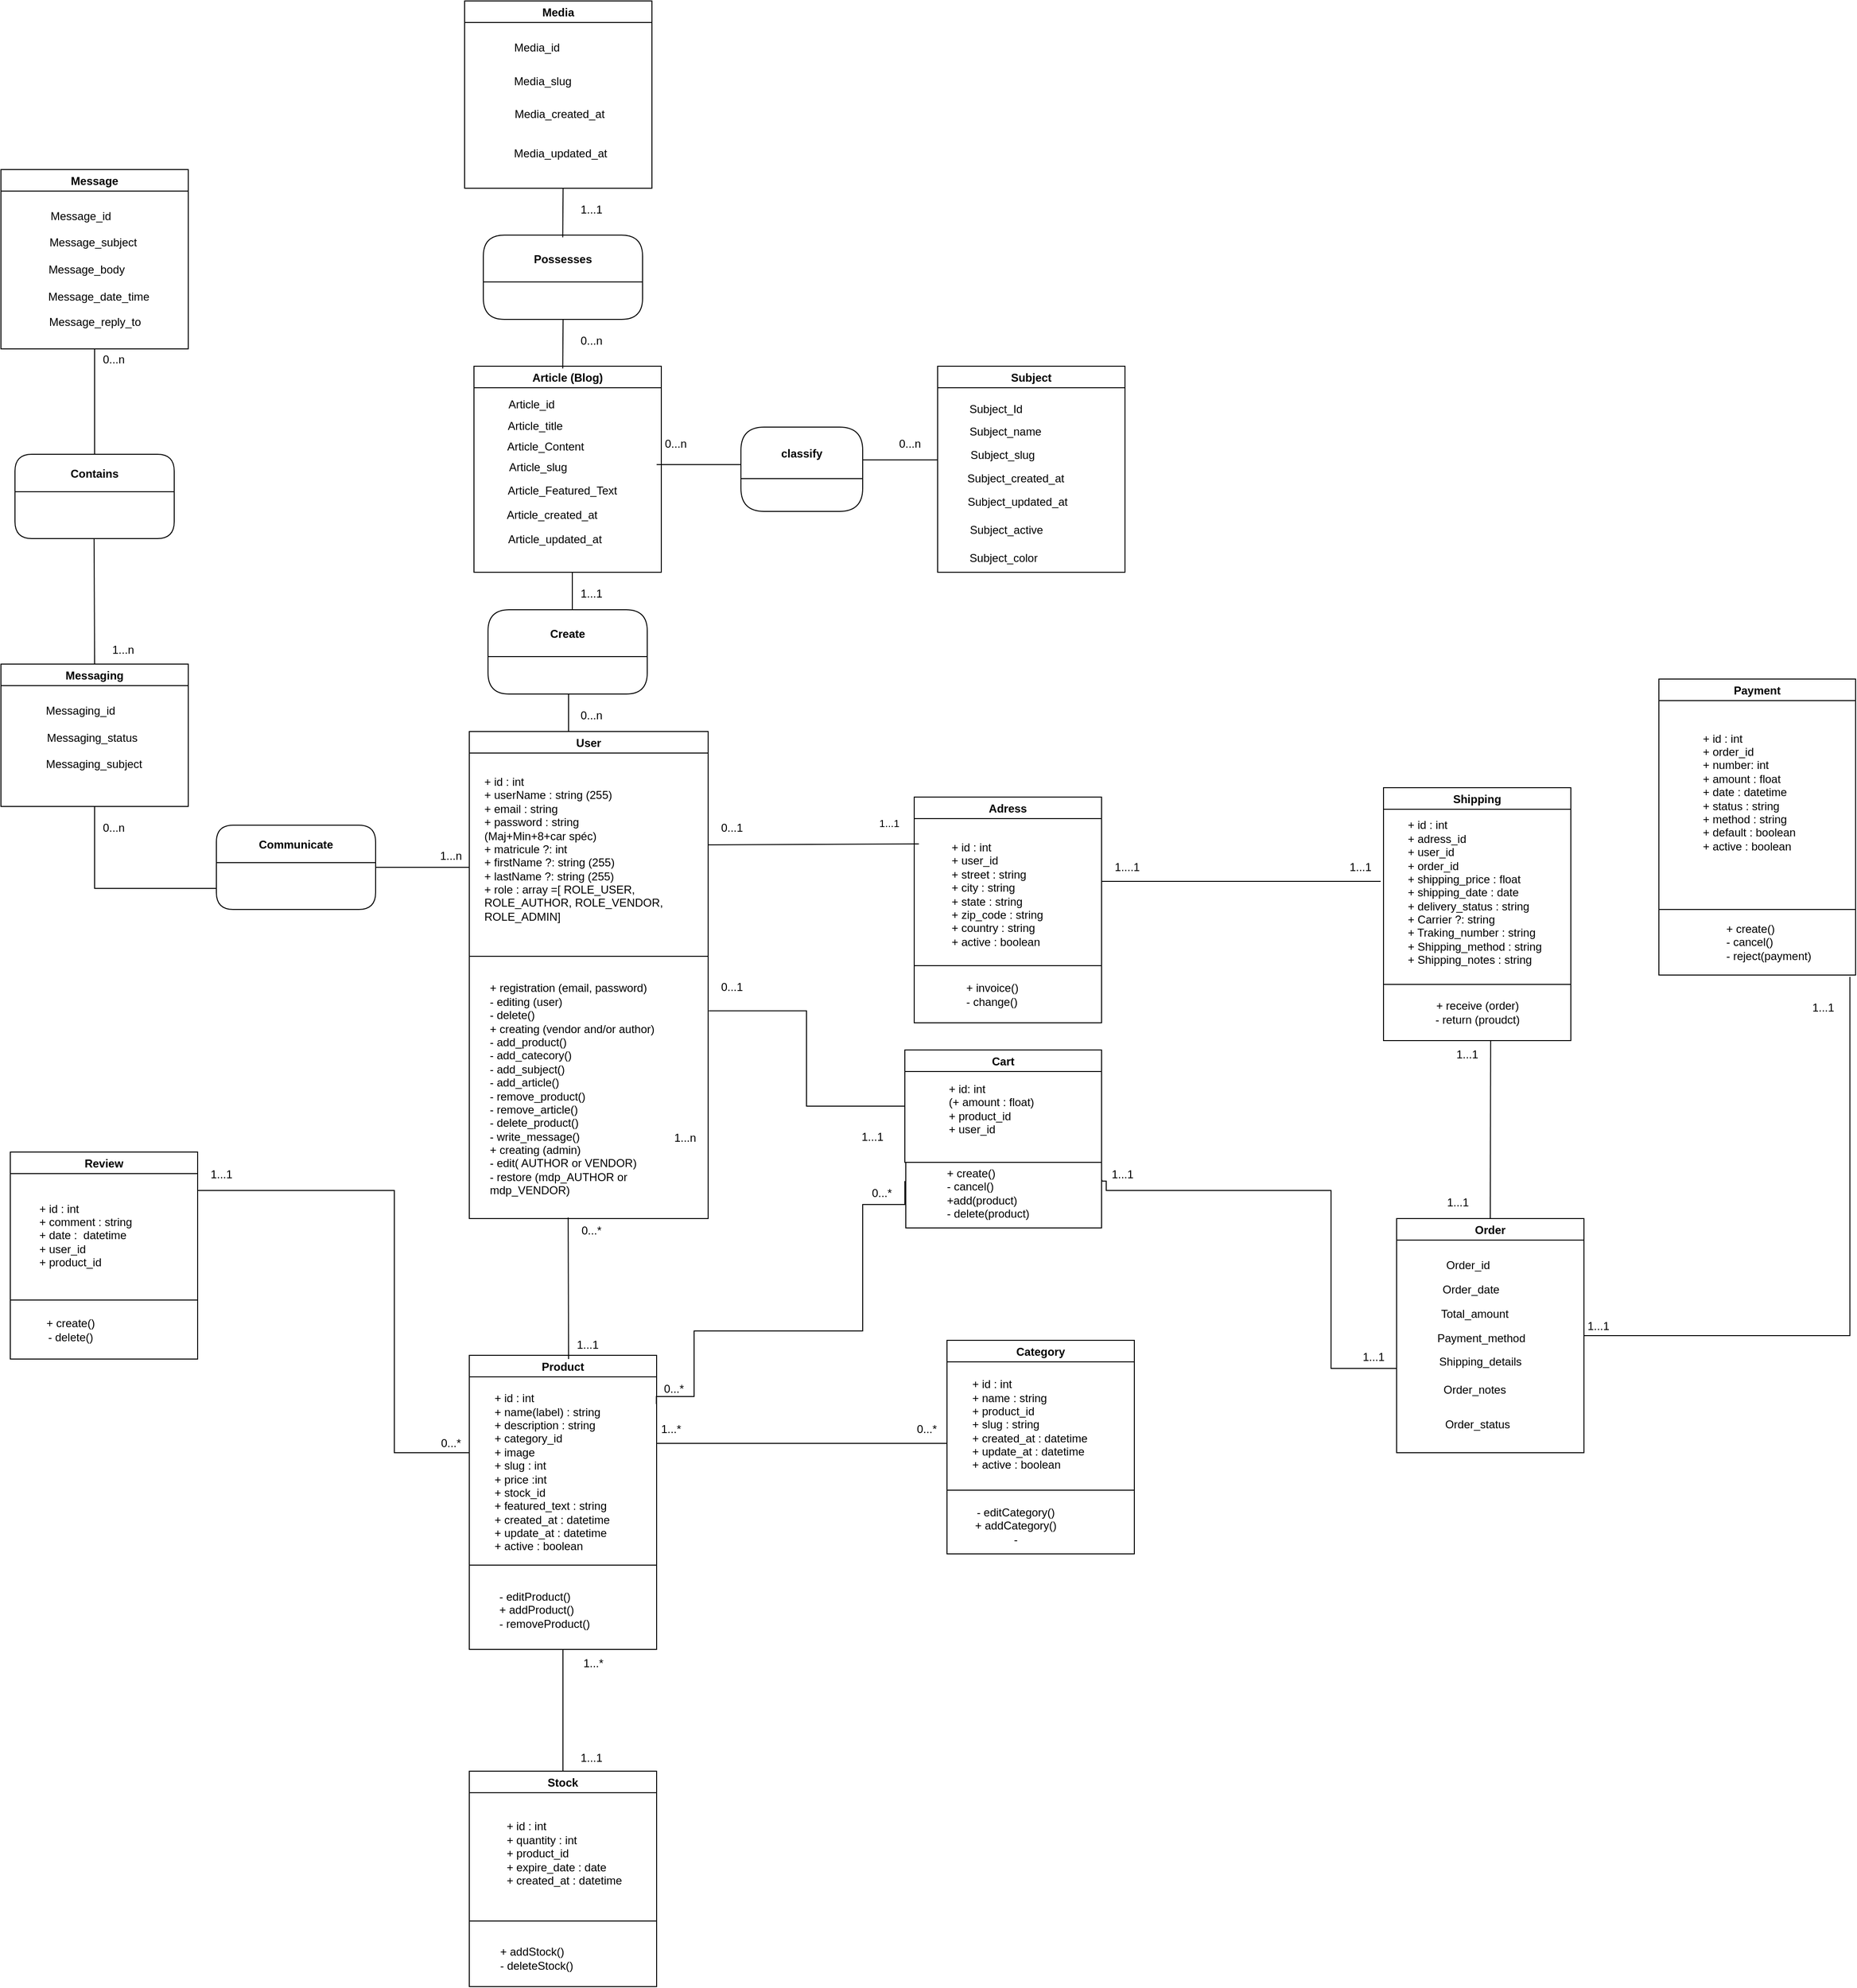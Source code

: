 <mxfile version="22.1.21" type="github">
  <diagram name="Page-1" id="9lptGY3JfKgQoynIDlKW">
    <mxGraphModel dx="1667" dy="1715" grid="1" gridSize="10" guides="1" tooltips="1" connect="1" arrows="1" fold="1" page="1" pageScale="1" pageWidth="827" pageHeight="1169" math="0" shadow="0">
      <root>
        <mxCell id="0" />
        <mxCell id="1" parent="0" />
        <mxCell id="57ZAFF70KlD8jZ9FpLFW-1" value="Product" style="swimlane;" vertex="1" parent="1">
          <mxGeometry x="100" y="386" width="200" height="224" as="geometry" />
        </mxCell>
        <mxCell id="57ZAFF70KlD8jZ9FpLFW-18" value="+ id : int&lt;br&gt;+ name(label) : string&amp;nbsp;&lt;br&gt;+ description : string&lt;br&gt;+ category_id&lt;br&gt;+ image&lt;br&gt;+ slug : int&lt;br&gt;+ price :int&lt;br&gt;+ stock_id&lt;br&gt;+ featured_text : string&lt;br&gt;+ created_at : datetime&lt;br&gt;+ update_at : datetime&lt;br&gt;+ active : boolean" style="text;html=1;align=left;verticalAlign=middle;resizable=0;points=[];autosize=1;strokeColor=none;fillColor=none;" vertex="1" parent="57ZAFF70KlD8jZ9FpLFW-1">
          <mxGeometry x="25" y="29.5" width="150" height="190" as="geometry" />
        </mxCell>
        <mxCell id="57ZAFF70KlD8jZ9FpLFW-8" value="Category" style="swimlane;" vertex="1" parent="1">
          <mxGeometry x="610" y="370" width="200" height="160" as="geometry">
            <mxRectangle x="600" y="160" width="80" height="23" as="alternateBounds" />
          </mxGeometry>
        </mxCell>
        <mxCell id="57ZAFF70KlD8jZ9FpLFW-11" value="+ id : int&lt;br&gt;+ name : string&lt;br&gt;+ product_id&lt;br&gt;+ slug : string&lt;br&gt;+ created_at : datetime&lt;br&gt;+ update_at : datetime&lt;br&gt;+ active : boolean" style="text;html=1;align=left;verticalAlign=middle;resizable=0;points=[];autosize=1;strokeColor=none;fillColor=none;" vertex="1" parent="57ZAFF70KlD8jZ9FpLFW-8">
          <mxGeometry x="25" y="35" width="150" height="110" as="geometry" />
        </mxCell>
        <mxCell id="57ZAFF70KlD8jZ9FpLFW-16" value="" style="endArrow=none;html=1;rounded=0;" edge="1" parent="1">
          <mxGeometry width="50" height="50" relative="1" as="geometry">
            <mxPoint x="300" y="480" as="sourcePoint" />
            <mxPoint x="610" y="480" as="targetPoint" />
          </mxGeometry>
        </mxCell>
        <mxCell id="57ZAFF70KlD8jZ9FpLFW-19" value="Stock" style="swimlane;rounded=0;gradientColor=none;" vertex="1" parent="1">
          <mxGeometry x="100" y="830" width="200" height="160" as="geometry" />
        </mxCell>
        <mxCell id="57ZAFF70KlD8jZ9FpLFW-22" value="&lt;div style=&quot;text-align: left;&quot;&gt;&lt;span style=&quot;background-color: initial;&quot;&gt;+ id : int&lt;/span&gt;&lt;/div&gt;&lt;div style=&quot;text-align: left;&quot;&gt;&lt;span style=&quot;background-color: initial;&quot;&gt;+ quantity : int&lt;/span&gt;&lt;/div&gt;&lt;div style=&quot;text-align: left;&quot;&gt;&lt;span style=&quot;background-color: initial;&quot;&gt;+ product_id&lt;/span&gt;&lt;/div&gt;&lt;div style=&quot;text-align: left;&quot;&gt;&lt;span style=&quot;background-color: initial;&quot;&gt;+ expire_date : date&lt;/span&gt;&lt;/div&gt;&lt;div style=&quot;text-align: left;&quot;&gt;&lt;span style=&quot;background-color: initial;&quot;&gt;+ created_at : datetime&lt;/span&gt;&lt;/div&gt;&lt;div style=&quot;text-align: left;&quot;&gt;&lt;br&gt;&lt;/div&gt;" style="text;html=1;align=center;verticalAlign=middle;resizable=0;points=[];autosize=1;strokeColor=none;fillColor=none;" vertex="1" parent="57ZAFF70KlD8jZ9FpLFW-19">
          <mxGeometry x="26" y="45" width="150" height="100" as="geometry" />
        </mxCell>
        <mxCell id="57ZAFF70KlD8jZ9FpLFW-25" value="User" style="swimlane;rounded=0;gradientColor=none;" vertex="1" parent="1">
          <mxGeometry x="100" y="-280" width="255" height="520" as="geometry">
            <mxRectangle x="100" y="-280" width="70" height="30" as="alternateBounds" />
          </mxGeometry>
        </mxCell>
        <mxCell id="57ZAFF70KlD8jZ9FpLFW-29" value="&lt;div style=&quot;text-align: left;&quot;&gt;&lt;span style=&quot;background-color: initial;&quot;&gt;+ id : int&lt;/span&gt;&lt;/div&gt;&lt;div style=&quot;text-align: left;&quot;&gt;&lt;div style=&quot;border-color: var(--border-color);&quot;&gt;+ userName : string (255)&lt;/div&gt;&lt;/div&gt;&lt;div style=&quot;text-align: left;&quot;&gt;+ email : string&lt;/div&gt;&lt;div style=&quot;text-align: left;&quot;&gt;&lt;span style=&quot;background-color: initial;&quot;&gt;+ password : string&lt;/span&gt;&lt;/div&gt;&lt;div style=&quot;text-align: left;&quot;&gt;&lt;span style=&quot;background-color: initial;&quot;&gt;(Maj+Min+8+car spéc)&lt;/span&gt;&lt;/div&gt;&lt;div style=&quot;text-align: left;&quot;&gt;&lt;span style=&quot;background-color: initial;&quot;&gt;+ matricule ?: int&lt;/span&gt;&lt;/div&gt;&lt;div style=&quot;text-align: left;&quot;&gt;&lt;span style=&quot;background-color: initial;&quot;&gt;+ firstName ?: string (255)&lt;/span&gt;&lt;br&gt;&lt;/div&gt;&lt;div style=&quot;text-align: left;&quot;&gt;&lt;span style=&quot;background-color: initial;&quot;&gt;+ lastName ?: string (255)&lt;/span&gt;&lt;/div&gt;&lt;div style=&quot;text-align: left;&quot;&gt;&lt;span style=&quot;background-color: initial;&quot;&gt;+ role : array =[ ROLE_USER,&amp;nbsp;&lt;/span&gt;&lt;/div&gt;&lt;div style=&quot;text-align: left;&quot;&gt;&lt;span style=&quot;background-color: initial;&quot;&gt;ROLE_AUTHOR, ROLE_VENDOR,&lt;/span&gt;&lt;/div&gt;&lt;div style=&quot;text-align: left;&quot;&gt;&lt;span style=&quot;background-color: initial;&quot;&gt;ROLE_ADMIN]&lt;/span&gt;&lt;/div&gt;&lt;span style=&quot;color: rgba(0, 0, 0, 0); font-family: monospace; font-size: 0px; text-align: start;&quot;&gt;%3CmxGraphModel%3E%3Croot%3E%3CmxCell%20id%3D%220%22%2F%3E%3CmxCell%20id%3D%221%22%20parent%3D%220%22%2F%3E%3CmxCell%20id%3D%222%22%20value%3D%22Product%22%20style%3D%22swimlane%3B%22%20vertex%3D%221%22%20parent%3D%221%22%3E%3CmxGeometry%20x%3D%22100%22%20y%3D%22161%22%20width%3D%22200%22%20height%3D%22249%22%20as%3D%22geometry%22%2F%3E%3C%2FmxCell%3E%3CmxCell%20id%3D%223%22%20value%3D%22Product_id%22%20style%3D%22text%3Bhtml%3D1%3Balign%3Dcenter%3BverticalAlign%3Dmiddle%3Bresizable%3D0%3Bpoints%3D%5B%5D%3Bautosize%3D1%3BstrokeColor%3Dnone%3BfillColor%3Dnone%3B%22%20vertex%3D%221%22%20parent%3D%222%22%3E%3CmxGeometry%20x%3D%2215%22%20y%3D%2224%22%20width%3D%2280%22%20height%3D%2230%22%20as%3D%22geometry%22%2F%3E%3C%2FmxCell%3E%3CmxCell%20id%3D%224%22%20value%3D%22Product_Name%22%20style%3D%22text%3Bhtml%3D1%3Balign%3Dcenter%3BverticalAlign%3Dmiddle%3Bresizable%3D0%3Bpoints%3D%5B%5D%3Bautosize%3D1%3BstrokeColor%3Dnone%3BfillColor%3Dnone%3B%22%20vertex%3D%221%22%20parent%3D%222%22%3E%3CmxGeometry%20x%3D%2215%22%20y%3D%2241%22%20width%3D%22100%22%20height%3D%2230%22%20as%3D%22geometry%22%2F%3E%3C%2FmxCell%3E%3CmxCell%20id%3D%225%22%20value%3D%22Product_slug%22%20style%3D%22text%3Bhtml%3D1%3Balign%3Dcenter%3BverticalAlign%3Dmiddle%3Bresizable%3D0%3Bpoints%3D%5B%5D%3Bautosize%3D1%3BstrokeColor%3Dnone%3BfillColor%3Dnone%3B%22%20vertex%3D%221%22%20parent%3D%222%22%3E%3CmxGeometry%20x%3D%2214%22%20y%3D%22151%22%20width%3D%2290%22%20height%3D%2230%22%20as%3D%22geometry%22%2F%3E%3C%2FmxCell%3E%3CmxCell%20id%3D%226%22%20value%3D%22Product_description%22%20style%3D%22text%3Bhtml%3D1%3Balign%3Dcenter%3BverticalAlign%3Dmiddle%3Bresizable%3D0%3Bpoints%3D%5B%5D%3Bautosize%3D1%3BstrokeColor%3Dnone%3BfillColor%3Dnone%3B%22%20vertex%3D%221%22%20parent%3D%222%22%3E%3CmxGeometry%20x%3D%2213%22%20y%3D%2299%22%20width%3D%22130%22%20height%3D%2230%22%20as%3D%22geometry%22%2F%3E%3C%2FmxCell%3E%3CmxCell%20id%3D%227%22%20value%3D%22Product_active%22%20style%3D%22text%3Bhtml%3D1%3Balign%3Dcenter%3BverticalAlign%3Dmiddle%3Bresizable%3D0%3Bpoints%3D%5B%5D%3Bautosize%3D1%3BstrokeColor%3Dnone%3BfillColor%3Dnone%3B%22%20vertex%3D%221%22%20parent%3D%222%22%3E%3CmxGeometry%20x%3D%2213%22%20y%3D%22219%22%20width%3D%22100%22%20height%3D%2230%22%20as%3D%22geometry%22%2F%3E%3C%2FmxCell%3E%3CmxCell%20id%3D%228%22%20value%3D%22Product_image%22%20style%3D%22text%3Bhtml%3D1%3Balign%3Dcenter%3BverticalAlign%3Dmiddle%3Bresizable%3D0%3Bpoints%3D%5B%5D%3Bautosize%3D1%3BstrokeColor%3Dnone%3BfillColor%3Dnone%3B%22%20vertex%3D%221%22%20parent%3D%222%22%3E%3CmxGeometry%20x%3D%2215%22%20y%3D%2281%22%20width%3D%22100%22%20height%3D%2230%22%20as%3D%22geometry%22%2F%3E%3C%2FmxCell%3E%3CmxCell%20id%3D%229%22%20value%3D%22Category%22%20style%3D%22swimlane%3B%22%20vertex%3D%221%22%20parent%3D%221%22%3E%3CmxGeometry%20x%3D%22620%22%20y%3D%22350%22%20width%3D%22200%22%20height%3D%22200%22%20as%3D%22geometry%22%3E%3CmxRectangle%20x%3D%22600%22%20y%3D%22160%22%20width%3D%2280%22%20height%3D%2223%22%20as%3D%22alternateBounds%22%2F%3E%3C%2FmxGeometry%3E%3C%2FmxCell%3E%3CmxCell%20id%3D%2210%22%20value%3D%22Category_id%22%20style%3D%22text%3Bhtml%3D1%3Balign%3Dleft%3BverticalAlign%3Dmiddle%3Bresizable%3D0%3Bpoints%3D%5B%5D%3Bautosize%3D1%3BstrokeColor%3Dnone%3BfillColor%3Dnone%3B%22%20vertex%3D%221%22%20parent%3D%229%22%3E%3CmxGeometry%20x%3D%2251%22%20y%3D%2235%22%20width%3D%2290%22%20height%3D%2230%22%20as%3D%22geometry%22%2F%3E%3C%2FmxCell%3E%3CmxCell%20id%3D%2211%22%20value%3D%22Category_Name%22%20style%3D%22text%3Bhtml%3D1%3Balign%3Dcenter%3BverticalAlign%3Dmiddle%3Bresizable%3D0%3Bpoints%3D%5B%5D%3Bautosize%3D1%3BstrokeColor%3Dnone%3BfillColor%3Dnone%3B%22%20vertex%3D%221%22%20parent%3D%229%22%3E%3CmxGeometry%20x%3D%2240%22%20y%3D%2261%22%20width%3D%22110%22%20height%3D%2230%22%20as%3D%22geometry%22%2F%3E%3C%2FmxCell%3E%3CmxCell%20id%3D%2212%22%20value%3D%22Category_active%22%20style%3D%22text%3Bhtml%3D1%3Balign%3Dcenter%3BverticalAlign%3Dmiddle%3Bresizable%3D0%3Bpoints%3D%5B%5D%3Bautosize%3D1%3BstrokeColor%3Dnone%3BfillColor%3Dnone%3B%22%20vertex%3D%221%22%20parent%3D%229%22%3E%3CmxGeometry%20x%3D%2237%22%20y%3D%22161%22%20width%3D%22110%22%20height%3D%2230%22%20as%3D%22geometry%22%2F%3E%3C%2FmxCell%3E%3CmxCell%20id%3D%2213%22%20value%3D%22Category_slug%22%20style%3D%22text%3Bhtml%3D1%3Balign%3Dcenter%3BverticalAlign%3Dmiddle%3Bresizable%3D0%3Bpoints%3D%5B%5D%3Bautosize%3D1%3BstrokeColor%3Dnone%3BfillColor%3Dnone%3B%22%20vertex%3D%221%22%20parent%3D%229%22%3E%3CmxGeometry%20x%3D%2240%22%20y%3D%2285%22%20width%3D%22100%22%20height%3D%2230%22%20as%3D%22geometry%22%2F%3E%3C%2FmxCell%3E%3CmxCell%20id%3D%2214%22%20value%3D%22Category_updated_at%22%20style%3D%22text%3Bhtml%3D1%3Balign%3Dcenter%3BverticalAlign%3Dmiddle%3Bresizable%3D0%3Bpoints%3D%5B%5D%3Bautosize%3D1%3BstrokeColor%3Dnone%3BfillColor%3Dnone%3B%22%20vertex%3D%221%22%20parent%3D%229%22%3E%3CmxGeometry%20x%3D%2237%22%20y%3D%22131%22%20width%3D%22140%22%20height%3D%2230%22%20as%3D%22geometry%22%2F%3E%3C%2FmxCell%3E%3CmxCell%20id%3D%2215%22%20value%3D%22Category_created_at%22%20style%3D%22text%3Bhtml%3D1%3Balign%3Dcenter%3BverticalAlign%3Dmiddle%3Bresizable%3D0%3Bpoints%3D%5B%5D%3Bautosize%3D1%3BstrokeColor%3Dnone%3BfillColor%3Dnone%3B%22%20vertex%3D%221%22%20parent%3D%229%22%3E%3CmxGeometry%20x%3D%2237%22%20y%3D%22101%22%20width%3D%22140%22%20height%3D%2230%22%20as%3D%22geometry%22%2F%3E%3C%2FmxCell%3E%3CmxCell%20id%3D%2216%22%20value%3D%22Belongs%20to%22%20style%3D%22swimlane%3BgradientColor%3Dnone%3Brounded%3D1%3BstartSize%3D55%3B%22%20vertex%3D%221%22%20parent%3D%221%22%3E%3CmxGeometry%20x%3D%22370%22%20y%3D%22320%22%20width%3D%22130%22%20height%3D%2290%22%20as%3D%22geometry%22%2F%3E%3C%2FmxCell%3E%3CmxCell%20id%3D%2217%22%20value%3D%22%22%20style%3D%22endArrow%3Dnone%3Bhtml%3D1%3Brounded%3D0%3BexitX%3D1%3BexitY%3D0.5%3BexitDx%3D0%3BexitDy%3D0%3BedgeStyle%3DorthogonalEdgeStyle%3B%22%20edge%3D%221%22%20source%3D%2216%22%20parent%3D%221%22%3E%3CmxGeometry%20width%3D%2250%22%20height%3D%2250%22%20relative%3D%221%22%20as%3D%22geometry%22%3E%3CmxPoint%20x%3D%22540%22%20y%3D%22285%22%20as%3D%22sourcePoint%22%2F%3E%3CmxPoint%20x%3D%22620%22%20y%3D%22420%22%20as%3D%22targetPoint%22%2F%3E%3CArray%20as%3D%22points%22%3E%3CmxPoint%20x%3D%22580%22%20y%3D%22365%22%2F%3E%3CmxPoint%20x%3D%22580%22%20y%3D%22420%22%2F%3E%3C%2FArray%3E%3C%2FmxGeometry%3E%3C%2FmxCell%3E%3CmxCell%20id%3D%2218%22%20value%3D%22%22%20style%3D%22endArrow%3Dnone%3Bhtml%3D1%3Brounded%3D0%3BentryX%3D0%3BentryY%3D0.5%3BentryDx%3D0%3BentryDy%3D0%3BedgeStyle%3DorthogonalEdgeStyle%3B%22%20edge%3D%221%22%20target%3D%2216%22%20parent%3D%221%22%3E%3CmxGeometry%20width%3D%2250%22%20height%3D%2250%22%20relative%3D%221%22%20as%3D%22geometry%22%3E%3CmxPoint%20x%3D%22300%22%20y%3D%22260%22%20as%3D%22sourcePoint%22%2F%3E%3CmxPoint%20x%3D%22380%22%20y%3D%22250%22%20as%3D%22targetPoint%22%2F%3E%3C%2FmxGeometry%3E%3C%2FmxCell%3E%3CmxCell%20id%3D%2219%22%20value%3D%22Product_created_at%22%20style%3D%22text%3Bhtml%3D1%3Balign%3Dcenter%3BverticalAlign%3Dmiddle%3Bresizable%3D0%3Bpoints%3D%5B%5D%3Bautosize%3D1%3BstrokeColor%3Dnone%3BfillColor%3Dnone%3B%22%20vertex%3D%221%22%20parent%3D%221%22%3E%3CmxGeometry%20x%3D%22111%22%20y%3D%22333%22%20width%3D%22130%22%20height%3D%2230%22%20as%3D%22geometry%22%2F%3E%3C%2FmxCell%3E%3CmxCell%20id%3D%2220%22%20value%3D%22Stock%22%20style%3D%22swimlane%3Brounded%3D0%3BgradientColor%3Dnone%3B%22%20vertex%3D%221%22%20parent%3D%221%22%3E%3CmxGeometry%20x%3D%22100%22%20y%3D%22600%22%20width%3D%22200%22%20height%3D%22200%22%20as%3D%22geometry%22%2F%3E%3C%2FmxCell%3E%3CmxCell%20id%3D%2221%22%20value%3D%22Stock_quantity%22%20style%3D%22text%3Bhtml%3D1%3Balign%3Dcenter%3BverticalAlign%3Dmiddle%3Bresizable%3D0%3Bpoints%3D%5B%5D%3Bautosize%3D1%3BstrokeColor%3Dnone%3BfillColor%3Dnone%3B%22%20vertex%3D%221%22%20parent%3D%2220%22%3E%3CmxGeometry%20x%3D%2236%22%20y%3D%2291%22%20width%3D%22100%22%20height%3D%2230%22%20as%3D%22geometry%22%2F%3E%3C%2FmxCell%3E%3CmxCell%20id%3D%2222%22%20value%3D%22Stock_expire_date%22%20style%3D%22text%3Bhtml%3D1%3Balign%3Dcenter%3BverticalAlign%3Dmiddle%3Bresizable%3D0%3Bpoints%3D%5B%5D%3Bautosize%3D1%3BstrokeColor%3Dnone%3BfillColor%3Dnone%3B%22%20vertex%3D%221%22%20parent%3D%2220%22%3E%3CmxGeometry%20x%3D%2237%22%20y%3D%2261%22%20width%3D%22120%22%20height%3D%2230%22%20as%3D%22geometry%22%2F%3E%3C%2FmxCell%3E%3CmxCell%20id%3D%2223%22%20value%3D%22Stock_upload_at%22%20style%3D%22text%3Bhtml%3D1%3Balign%3Dcenter%3BverticalAlign%3Dmiddle%3Bresizable%3D0%3Bpoints%3D%5B%5D%3Bautosize%3D1%3BstrokeColor%3Dnone%3BfillColor%3Dnone%3B%22%20vertex%3D%221%22%20parent%3D%2220%22%3E%3CmxGeometry%20x%3D%2235%22%20y%3D%22157%22%20width%3D%22110%22%20height%3D%2230%22%20as%3D%22geometry%22%2F%3E%3C%2FmxCell%3E%3CmxCell%20id%3D%2224%22%20value%3D%22Stock_id%22%20style%3D%22text%3Bhtml%3D1%3Balign%3Dcenter%3BverticalAlign%3Dmiddle%3Bresizable%3D0%3Bpoints%3D%5B%5D%3Bautosize%3D1%3BstrokeColor%3Dnone%3BfillColor%3Dnone%3B%22%20vertex%3D%221%22%20parent%3D%2220%22%3E%3CmxGeometry%20x%3D%2237%22%20y%3D%2231%22%20width%3D%2270%22%20height%3D%2230%22%20as%3D%22geometry%22%2F%3E%3C%2FmxCell%3E%3CmxCell%20id%3D%2225%22%20value%3D%22%22%20style%3D%22endArrow%3Dnone%3Bhtml%3D1%3Brounded%3D0%3BentryX%3D0.5%3BentryY%3D1%3BentryDx%3D0%3BentryDy%3D0%3B%22%20edge%3D%221%22%20target%3D%222%22%20parent%3D%221%22%3E%3CmxGeometry%20width%3D%2250%22%20height%3D%2250%22%20relative%3D%221%22%20as%3D%22geometry%22%3E%3CmxPoint%20x%3D%22200%22%20y%3D%22450%22%20as%3D%22sourcePoint%22%2F%3E%3CmxPoint%20x%3D%22190%22%20y%3D%22360%22%20as%3D%22targetPoint%22%2F%3E%3C%2FmxGeometry%3E%3C%2FmxCell%3E%3CmxCell%20id%3D%2226%22%20value%3D%22User%22%20style%3D%22swimlane%3Brounded%3D0%3BgradientColor%3Dnone%3B%22%20vertex%3D%221%22%20parent%3D%221%22%3E%3CmxGeometry%20x%3D%22100%22%20y%3D%22-280%22%20width%3D%22210%22%20height%3D%22240%22%20as%3D%22geometry%22%2F%3E%3C%2FmxCell%3E%3CmxCell%20id%3D%2227%22%20value%3D%22User_email%22%20style%3D%22text%3Bhtml%3D1%3Balign%3Dcenter%3BverticalAlign%3Dmiddle%3Bresizable%3D0%3Bpoints%3D%5B%5D%3Bautosize%3D1%3BstrokeColor%3Dnone%3BfillColor%3Dnone%3B%22%20vertex%3D%221%22%20parent%3D%2226%22%3E%3CmxGeometry%20x%3D%2241%22%20y%3D%22120%22%20width%3D%2280%22%20height%3D%2230%22%20as%3D%22geometry%22%2F%3E%3C%2FmxCell%3E%3CmxCell%20id%3D%2228%22%20value%3D%22User_role%22%20style%3D%22text%3Bhtml%3D1%3Balign%3Dcenter%3BverticalAlign%3Dmiddle%3Bresizable%3D0%3Bpoints%3D%5B%5D%3Bautosize%3D1%3BstrokeColor%3Dnone%3BfillColor%3Dnone%3B%22%20vertex%3D%221%22%20parent%3D%2226%22%3E%3CmxGeometry%20x%3D%2239%22%20y%3D%22140%22%20width%3D%2280%22%20height%3D%2230%22%20as%3D%22geometry%22%2F%3E%3C%2FmxCell%3E%3CmxCell%20id%3D%2229%22%20value%3D%22User_FirstName%22%20style%3D%22text%3Bhtml%3D1%3Balign%3Dcenter%3BverticalAlign%3Dmiddle%3Bresizable%3D0%3Bpoints%3D%5B%5D%3Bautosize%3D1%3BstrokeColor%3Dnone%3BfillColor%3Dnone%3B%22%20vertex%3D%221%22%20parent%3D%2226%22%3E%3CmxGeometry%20x%3D%2236%22%20y%3D%2258%22%20width%3D%22110%22%20height%3D%2230%22%20as%3D%22geometry%22%2F%3E%3C%2FmxCell%3E%3CmxCell%20id%3D%2230%22%20value%3D%22User_id%22%20style%3D%22text%3Bhtml%3D1%3Balign%3Dcenter%3BverticalAlign%3Dmiddle%3Bresizable%3D0%3Bpoints%3D%5B%5D%3Bautosize%3D1%3BstrokeColor%3Dnone%3BfillColor%3Dnone%3B%22%20vertex%3D%221%22%20parent%3D%2226%22%3E%3CmxGeometry%20x%3D%2241%22%20y%3D%2234%22%20width%3D%2260%22%20height%3D%2230%22%20as%3D%22geometry%22%2F%3E%3C%2FmxCell%3E%3CmxCell%20id%3D%2231%22%20value%3D%22User_matricule%22%20style%3D%22text%3Bhtml%3D1%3Balign%3Dcenter%3BverticalAlign%3Dmiddle%3Bresizable%3D0%3Bpoints%3D%5B%5D%3Bautosize%3D1%3BstrokeColor%3Dnone%3BfillColor%3Dnone%3B%22%20vertex%3D%221%22%20parent%3D%2226%22%3E%3CmxGeometry%20x%3D%2237%22%20y%3D%22160%22%20width%3D%22100%22%20height%3D%2230%22%20as%3D%22geometry%22%2F%3E%3C%2FmxCell%3E%3CmxCell%20id%3D%2232%22%20value%3D%22User_username%22%20style%3D%22text%3Bhtml%3D1%3Balign%3Dcenter%3BverticalAlign%3Dmiddle%3Bresizable%3D0%3Bpoints%3D%5B%5D%3Bautosize%3D1%3BstrokeColor%3Dnone%3BfillColor%3Dnone%3B%22%20vertex%3D%221%22%20parent%3D%2226%22%3E%3CmxGeometry%20x%3D%2237%22%20y%3D%2298%22%20width%3D%22110%22%20height%3D%2230%22%20as%3D%22geometry%22%2F%3E%3C%2FmxCell%3E%3CmxCell%20id%3D%2233%22%20value%3D%22User_sales_advisor%22%20style%3D%22text%3Bhtml%3D1%3Balign%3Dcenter%3BverticalAlign%3Dmiddle%3Bresizable%3D0%3Bpoints%3D%5B%5D%3Bautosize%3D1%3BstrokeColor%3Dnone%3BfillColor%3Dnone%3B%22%20vertex%3D%221%22%20parent%3D%2226%22%3E%3CmxGeometry%20x%3D%2227%22%20y%3D%22210%22%20width%3D%22130%22%20height%3D%2230%22%20as%3D%22geometry%22%2F%3E%3C%2FmxCell%3E%3CmxCell%20id%3D%2234%22%20value%3D%22User_password%22%20style%3D%22text%3Bhtml%3D1%3Balign%3Dcenter%3BverticalAlign%3Dmiddle%3Bresizable%3D0%3Bpoints%3D%5B%5D%3Bautosize%3D1%3BstrokeColor%3Dnone%3BfillColor%3Dnone%3B%22%20vertex%3D%221%22%20parent%3D%2226%22%3E%3CmxGeometry%20x%3D%2234%22%20y%3D%22190%22%20width%3D%22110%22%20height%3D%2230%22%20as%3D%22geometry%22%2F%3E%3C%2FmxCell%3E%3CmxCell%20id%3D%2235%22%20value%3D%22User_lastName%22%20style%3D%22text%3Bhtml%3D1%3Balign%3Dcenter%3BverticalAlign%3Dmiddle%3Bresizable%3D0%3Bpoints%3D%5B%5D%3Bautosize%3D1%3BstrokeColor%3Dnone%3BfillColor%3Dnone%3B%22%20vertex%3D%221%22%20parent%3D%2226%22%3E%3CmxGeometry%20x%3D%2233%22%20y%3D%2278%22%20width%3D%22110%22%20height%3D%2230%22%20as%3D%22geometry%22%2F%3E%3C%2FmxCell%3E%3CmxCell%20id%3D%2236%22%20value%3D%22%22%20style%3D%22endArrow%3Dnone%3Bhtml%3D1%3Brounded%3D0%3B%22%20edge%3D%221%22%20parent%3D%221%22%3E%3CmxGeometry%20width%3D%2250%22%20height%3D%2250%22%20relative%3D%221%22%20as%3D%22geometry%22%3E%3CmxPoint%20x%3D%22200%22%20y%3D%22160%22%20as%3D%22sourcePoint%22%2F%3E%3CmxPoint%20x%3D%22200%22%20y%3D%22110%22%20as%3D%22targetPoint%22%2F%3E%3C%2FmxGeometry%3E%3C%2FmxCell%3E%3CmxCell%20id%3D%2237%22%20value%3D%22Product_updated_at%22%20style%3D%22text%3Bhtml%3D1%3Balign%3Dcenter%3BverticalAlign%3Dmiddle%3Bresizable%3D0%3Bpoints%3D%5B%5D%3Bautosize%3D1%3BstrokeColor%3Dnone%3BfillColor%3Dnone%3B%22%20vertex%3D%221%22%20parent%3D%221%22%3E%3CmxGeometry%20x%3D%22111%22%20y%3D%22356%22%20width%3D%22130%22%20height%3D%2230%22%20as%3D%22geometry%22%2F%3E%3C%2FmxCell%3E%3CmxCell%20id%3D%2238%22%20value%3D%22Create%22%20style%3D%22swimlane%3BgradientColor%3Dnone%3Brounded%3D1%3BstartSize%3D50%3B%22%20vertex%3D%221%22%20parent%3D%221%22%3E%3CmxGeometry%20x%3D%22115%22%20y%3D%2220%22%20width%3D%22170%22%20height%3D%2290%22%20as%3D%22geometry%22%2F%3E%3C%2FmxCell%3E%3CmxCell%20id%3D%2239%22%20value%3D%22%22%20style%3D%22endArrow%3Dnone%3Bhtml%3D1%3Brounded%3D0%3B%22%20edge%3D%221%22%20parent%3D%221%22%3E%3CmxGeometry%20width%3D%2250%22%20height%3D%2250%22%20relative%3D%221%22%20as%3D%22geometry%22%3E%3CmxPoint%20x%3D%22196%22%20y%3D%2220%22%20as%3D%22sourcePoint%22%2F%3E%3CmxPoint%20x%3D%22196%22%20y%3D%22-40%22%20as%3D%22targetPoint%22%2F%3E%3C%2FmxGeometry%3E%3C%2FmxCell%3E%3CmxCell%20id%3D%2240%22%20value%3D%22Cart%22%20style%3D%22swimlane%3Brounded%3D0%3BgradientColor%3Dnone%3B%22%20vertex%3D%221%22%20parent%3D%221%22%3E%3CmxGeometry%20x%3D%22572%22%20y%3D%22-270%22%20width%3D%22210%22%20height%3D%22220%22%20as%3D%22geometry%22%2F%3E%3C%2FmxCell%3E%3CmxCell%20id%3D%2241%22%20value%3D%22Cart_id%22%20style%3D%22text%3Bhtml%3D1%3Balign%3Dcenter%3BverticalAlign%3Dmiddle%3Bresizable%3D0%3Bpoints%3D%5B%5D%3Bautosize%3D1%3BstrokeColor%3Dnone%3BfillColor%3Dnone%3B%22%20vertex%3D%221%22%20parent%3D%2240%22%3E%3CmxGeometry%20x%3D%2235%22%20y%3D%2232%22%20width%3D%2260%22%20height%3D%2230%22%20as%3D%22geometry%22%2F%3E%3C%2FmxCell%3E%3CmxCell%20id%3D%2242%22%20value%3D%22Cart_total%22%20style%3D%22text%3Bhtml%3D1%3Balign%3Dcenter%3BverticalAlign%3Dmiddle%3Bresizable%3D0%3Bpoints%3D%5B%5D%3Bautosize%3D1%3BstrokeColor%3Dnone%3BfillColor%3Dnone%3B%22%20vertex%3D%221%22%20parent%3D%2240%22%3E%3CmxGeometry%20x%3D%2232%22%20y%3D%2262%22%20width%3D%2280%22%20height%3D%2230%22%20as%3D%22geometry%22%2F%3E%3C%2FmxCell%3E%3CmxCell%20id%3D%2243%22%20value%3D%22Cart_created_at%22%20style%3D%22text%3Bhtml%3D1%3Balign%3Dcenter%3BverticalAlign%3Dmiddle%3Bresizable%3D0%3Bpoints%3D%5B%5D%3Bautosize%3D1%3BstrokeColor%3Dnone%3BfillColor%3Dnone%3B%22%20vertex%3D%221%22%20parent%3D%2240%22%3E%3CmxGeometry%20x%3D%2232%22%20y%3D%22120%22%20width%3D%22110%22%20height%3D%2230%22%20as%3D%22geometry%22%2F%3E%3C%2FmxCell%3E%3CmxCell%20id%3D%2244%22%20value%3D%22Contains%22%20style%3D%22swimlane%3BgradientColor%3Dnone%3Brounded%3D1%3BstartSize%3D35%3B%22%20vertex%3D%221%22%20parent%3D%221%22%3E%3CmxGeometry%20x%3D%22360%22%20y%3D%22-205%22%20width%3D%22170%22%20height%3D%2290%22%20as%3D%22geometry%22%2F%3E%3C%2FmxCell%3E%3CmxCell%20id%3D%2245%22%20value%3D%22Article%20(Blog)%22%20style%3D%22swimlane%3B%22%20vertex%3D%221%22%20parent%3D%221%22%3E%3CmxGeometry%20x%3D%22105%22%20y%3D%22-670%22%20width%3D%22200%22%20height%3D%22220%22%20as%3D%22geometry%22%2F%3E%3C%2FmxCell%3E%3CmxCell%20id%3D%2246%22%20value%3D%22Article_id%22%20style%3D%22text%3Bhtml%3D1%3Balign%3Dcenter%3BverticalAlign%3Dmiddle%3Bresizable%3D0%3Bpoints%3D%5B%5D%3Bautosize%3D1%3BstrokeColor%3Dnone%3BfillColor%3Dnone%3B%22%20vertex%3D%221%22%20parent%3D%2245%22%3E%3CmxGeometry%20x%3D%2226%22%20y%3D%2226%22%20width%3D%2270%22%20height%3D%2230%22%20as%3D%22geometry%22%2F%3E%3C%2FmxCell%3E%3CmxCell%20id%3D%2247%22%20value%3D%22Article_title%22%20style%3D%22text%3Bhtml%3D1%3Balign%3Dcenter%3BverticalAlign%3Dmiddle%3Bresizable%3D0%3Bpoints%3D%5B%5D%3Bautosize%3D1%3BstrokeColor%3Dnone%3BfillColor%3Dnone%3B%22%20vertex%3D%221%22%20parent%3D%2245%22%3E%3CmxGeometry%20x%3D%2225%22%20y%3D%2249%22%20width%3D%2280%22%20height%3D%2230%22%20as%3D%22geometry%22%2F%3E%3C%2FmxCell%3E%3CmxCell%20id%3D%2248%22%20value%3D%22Article_slug%22%20style%3D%22text%3Bhtml%3D1%3Balign%3Dcenter%3BverticalAlign%3Dmiddle%3Bresizable%3D0%3Bpoints%3D%5B%5D%3Bautosize%3D1%3BstrokeColor%3Dnone%3BfillColor%3Dnone%3B%22%20vertex%3D%221%22%20parent%3D%2245%22%3E%3CmxGeometry%20x%3D%2223%22%20y%3D%2293%22%20width%3D%2290%22%20height%3D%2230%22%20as%3D%22geometry%22%2F%3E%3C%2FmxCell%3E%3CmxCell%20id%3D%2249%22%20value%3D%22Article_Featured_Text%22%20style%3D%22text%3Bhtml%3D1%3Balign%3Dcenter%3BverticalAlign%3Dmiddle%3Bresizable%3D0%3Bpoints%3D%5B%5D%3Bautosize%3D1%3BstrokeColor%3Dnone%3BfillColor%3Dnone%3B%22%20vertex%3D%221%22%20parent%3D%2245%22%3E%3CmxGeometry%20x%3D%2224%22%20y%3D%22118%22%20width%3D%22140%22%20height%3D%2230%22%20as%3D%22geometry%22%2F%3E%3C%2FmxCell%3E%3CmxCell%20id%3D%2250%22%20value%3D%22%22%20style%3D%22endArrow%3Dnone%3Bhtml%3D1%3Brounded%3D0%3B%22%20edge%3D%221%22%20parent%3D%2245%22%3E%3CmxGeometry%20width%3D%2250%22%20height%3D%2250%22%20relative%3D%221%22%20as%3D%22geometry%22%3E%3CmxPoint%20x%3D%22105%22%20y%3D%22260%22%20as%3D%22sourcePoint%22%2F%3E%3CmxPoint%20x%3D%22105%22%20y%3D%22220%22%20as%3D%22targetPoint%22%2F%3E%3C%2FmxGeometry%3E%3C%2FmxCell%3E%3CmxCell%20id%3D%2251%22%20value%3D%22Article_created_at%22%20style%3D%22text%3Bhtml%3D1%3Balign%3Dcenter%3BverticalAlign%3Dmiddle%3Bresizable%3D0%3Bpoints%3D%5B%5D%3Bautosize%3D1%3BstrokeColor%3Dnone%3BfillColor%3Dnone%3B%22%20vertex%3D%221%22%20parent%3D%2245%22%3E%3CmxGeometry%20x%3D%2223%22%20y%3D%22144%22%20width%3D%22120%22%20height%3D%2230%22%20as%3D%22geometry%22%2F%3E%3C%2FmxCell%3E%3CmxCell%20id%3D%2252%22%20value%3D%22Article_updated_at%22%20style%3D%22text%3Bhtml%3D1%3Balign%3Dcenter%3BverticalAlign%3Dmiddle%3Bresizable%3D0%3Bpoints%3D%5B%5D%3Bautosize%3D1%3BstrokeColor%3Dnone%3BfillColor%3Dnone%3B%22%20vertex%3D%221%22%20parent%3D%2245%22%3E%3CmxGeometry%20x%3D%2226%22%20y%3D%22170%22%20width%3D%22120%22%20height%3D%2230%22%20as%3D%22geometry%22%2F%3E%3C%2FmxCell%3E%3CmxCell%20id%3D%2253%22%20value%3D%22Article_Content%22%20style%3D%22text%3Bhtml%3D1%3Balign%3Dcenter%3BverticalAlign%3Dmiddle%3Bresizable%3D0%3Bpoints%3D%5B%5D%3Bautosize%3D1%3BstrokeColor%3Dnone%3BfillColor%3Dnone%3B%22%20vertex%3D%221%22%20parent%3D%2245%22%3E%3CmxGeometry%20x%3D%2221%22%20y%3D%2271%22%20width%3D%22110%22%20height%3D%2230%22%20as%3D%22geometry%22%2F%3E%3C%2FmxCell%3E%3CmxCell%20id%3D%2254%22%20value%3D%22Subject%22%20style%3D%22swimlane%3B%22%20vertex%3D%221%22%20parent%3D%221%22%3E%3CmxGeometry%20x%3D%22600%22%20y%3D%22-670%22%20width%3D%22200%22%20height%3D%22220%22%20as%3D%22geometry%22%3E%3CmxRectangle%20x%3D%22600%22%20y%3D%22160%22%20width%3D%2280%22%20height%3D%2223%22%20as%3D%22alternateBounds%22%2F%3E%3C%2FmxGeometry%3E%3C%2FmxCell%3E%3CmxCell%20id%3D%2255%22%20value%3D%22Subject_Id%22%20style%3D%22text%3Bhtml%3D1%3Balign%3Dleft%3BverticalAlign%3Dmiddle%3Bresizable%3D0%3Bpoints%3D%5B%5D%3Bautosize%3D1%3BstrokeColor%3Dnone%3BfillColor%3Dnone%3B%22%20vertex%3D%221%22%20parent%3D%2254%22%3E%3CmxGeometry%20x%3D%2232%22%20y%3D%2231%22%20width%3D%2280%22%20height%3D%2230%22%20as%3D%22geometry%22%2F%3E%3C%2FmxCell%3E%3CmxCell%20id%3D%2256%22%20value%3D%22Subject_name%22%20style%3D%22text%3Bhtml%3D1%3Balign%3Dcenter%3BverticalAlign%3Dmiddle%3Bresizable%3D0%3Bpoints%3D%5B%5D%3Bautosize%3D1%3BstrokeColor%3Dnone%3BfillColor%3Dnone%3B%22%20vertex%3D%221%22%20parent%3D%2254%22%3E%3CmxGeometry%20x%3D%2222%22%20y%3D%2255%22%20width%3D%22100%22%20height%3D%2230%22%20as%3D%22geometry%22%2F%3E%3C%2FmxCell%3E%3CmxCell%20id%3D%2257%22%20value%3D%22Subject_slug%22%20style%3D%22text%3Bhtml%3D1%3Balign%3Dcenter%3BverticalAlign%3Dmiddle%3Bresizable%3D0%3Bpoints%3D%5B%5D%3Bautosize%3D1%3BstrokeColor%3Dnone%3BfillColor%3Dnone%3B%22%20vertex%3D%221%22%20parent%3D%2254%22%3E%3CmxGeometry%20x%3D%2224%22%20y%3D%2280%22%20width%3D%2290%22%20height%3D%2230%22%20as%3D%22geometry%22%2F%3E%3C%2FmxCell%3E%3CmxCell%20id%3D%2258%22%20value%3D%22Subject_created_at%22%20style%3D%22text%3Bhtml%3D1%3Balign%3Dcenter%3BverticalAlign%3Dmiddle%3Bresizable%3D0%3Bpoints%3D%5B%5D%3Bautosize%3D1%3BstrokeColor%3Dnone%3BfillColor%3Dnone%3B%22%20vertex%3D%221%22%20parent%3D%2254%22%3E%3CmxGeometry%20x%3D%2218%22%20y%3D%22105%22%20width%3D%22130%22%20height%3D%2230%22%20as%3D%22geometry%22%2F%3E%3C%2FmxCell%3E%3CmxCell%20id%3D%2259%22%20value%3D%22Subject_updated_at%22%20style%3D%22text%3Bhtml%3D1%3Balign%3Dcenter%3BverticalAlign%3Dmiddle%3Bresizable%3D0%3Bpoints%3D%5B%5D%3Bautosize%3D1%3BstrokeColor%3Dnone%3BfillColor%3Dnone%3B%22%20vertex%3D%221%22%20parent%3D%2254%22%3E%3CmxGeometry%20x%3D%2220%22%20y%3D%22130%22%20width%3D%22130%22%20height%3D%2230%22%20as%3D%22geometry%22%2F%3E%3C%2FmxCell%3E%3CmxCell%20id%3D%2260%22%20value%3D%22Subject_active%22%20style%3D%22text%3Bhtml%3D1%3Balign%3Dcenter%3BverticalAlign%3Dmiddle%3Bresizable%3D0%3Bpoints%3D%5B%5D%3Bautosize%3D1%3BstrokeColor%3Dnone%3BfillColor%3Dnone%3B%22%20vertex%3D%221%22%20parent%3D%2254%22%3E%3CmxGeometry%20x%3D%2223%22%20y%3D%22160%22%20width%3D%22100%22%20height%3D%2230%22%20as%3D%22geometry%22%2F%3E%3C%2FmxCell%3E%3CmxCell%20id%3D%2261%22%20value%3D%22Subject_color%22%20style%3D%22text%3Bhtml%3D1%3Balign%3Dcenter%3BverticalAlign%3Dmiddle%3Bresizable%3D0%3Bpoints%3D%5B%5D%3Bautosize%3D1%3BstrokeColor%3Dnone%3BfillColor%3Dnone%3B%22%20vertex%3D%221%22%20parent%3D%2254%22%3E%3CmxGeometry%20x%3D%2220%22%20y%3D%22190%22%20width%3D%22100%22%20height%3D%2230%22%20as%3D%22geometry%22%2F%3E%3C%2FmxCell%3E%3CmxCell%20id%3D%2262%22%20value%3D%22Product_price%22%20style%3D%22text%3Bhtml%3D1%3Balign%3Dcenter%3BverticalAlign%3Dmiddle%3Bresizable%3D0%3Bpoints%3D%5B%5D%3Bautosize%3D1%3BstrokeColor%3Dnone%3BfillColor%3Dnone%3B%22%20vertex%3D%221%22%20parent%3D%221%22%3E%3CmxGeometry%20x%3D%22113%22%20y%3D%22222%22%20width%3D%22100%22%20height%3D%2230%22%20as%3D%22geometry%22%2F%3E%3C%2FmxCell%3E%3CmxCell%20id%3D%2263%22%20value%3D%22Product_featured_text%22%20style%3D%22text%3Bhtml%3D1%3Balign%3Dcenter%3BverticalAlign%3Dmiddle%3Bresizable%3D0%3Bpoints%3D%5B%5D%3Bautosize%3D1%3BstrokeColor%3Dnone%3BfillColor%3Dnone%3B%22%20vertex%3D%221%22%20parent%3D%221%22%3E%3CmxGeometry%20x%3D%22113%22%20y%3D%22284%22%20width%3D%22140%22%20height%3D%2230%22%20as%3D%22geometry%22%2F%3E%3C%2FmxCell%3E%3CmxCell%20id%3D%2264%22%20value%3D%22Media%22%20style%3D%22swimlane%3B%22%20vertex%3D%221%22%20parent%3D%221%22%3E%3CmxGeometry%20x%3D%2295%22%20y%3D%22-1060%22%20width%3D%22200%22%20height%3D%22200%22%20as%3D%22geometry%22%3E%3CmxRectangle%20x%3D%22600%22%20y%3D%22160%22%20width%3D%2280%22%20height%3D%2223%22%20as%3D%22alternateBounds%22%2F%3E%3C%2FmxGeometry%3E%3C%2FmxCell%3E%3CmxCell%20id%3D%2265%22%20value%3D%22Media_id%22%20style%3D%22text%3Bhtml%3D1%3Balign%3Dleft%3BverticalAlign%3Dmiddle%3Bresizable%3D0%3Bpoints%3D%5B%5D%3Bautosize%3D1%3BstrokeColor%3Dnone%3BfillColor%3Dnone%3B%22%20vertex%3D%221%22%20parent%3D%2264%22%3E%3CmxGeometry%20x%3D%2251%22%20y%3D%2235%22%20width%3D%2270%22%20height%3D%2230%22%20as%3D%22geometry%22%2F%3E%3C%2FmxCell%3E%3CmxCell%20id%3D%2266%22%20value%3D%22Media_slug%22%20style%3D%22text%3Bhtml%3D1%3Balign%3Dcenter%3BverticalAlign%3Dmiddle%3Bresizable%3D0%3Bpoints%3D%5B%5D%3Bautosize%3D1%3BstrokeColor%3Dnone%3BfillColor%3Dnone%3B%22%20vertex%3D%221%22%20parent%3D%2264%22%3E%3CmxGeometry%20x%3D%2243%22%20y%3D%2271%22%20width%3D%2280%22%20height%3D%2230%22%20as%3D%22geometry%22%2F%3E%3C%2FmxCell%3E%3CmxCell%20id%3D%2267%22%20value%3D%22Media_created_at%22%20style%3D%22text%3Bhtml%3D1%3Balign%3Dcenter%3BverticalAlign%3Dmiddle%3Bresizable%3D0%3Bpoints%3D%5B%5D%3Bautosize%3D1%3BstrokeColor%3Dnone%3BfillColor%3Dnone%3B%22%20vertex%3D%221%22%20parent%3D%2264%22%3E%3CmxGeometry%20x%3D%2241%22%20y%3D%22106%22%20width%3D%22120%22%20height%3D%2230%22%20as%3D%22geometry%22%2F%3E%3C%2FmxCell%3E%3CmxCell%20id%3D%2268%22%20value%3D%22%22%20style%3D%22endArrow%3Dnone%3Bhtml%3D1%3Brounded%3D0%3BexitX%3D0.373%3BexitY%3D0.011%3BexitDx%3D0%3BexitDy%3D0%3BexitPerimeter%3D0%3B%22%20edge%3D%221%22%20parent%3D%221%22%3E%3CmxGeometry%20width%3D%2250%22%20height%3D%2250%22%20relative%3D%221%22%20as%3D%22geometry%22%3E%3CmxPoint%20x%3D%22199.76%22%20y%3D%22-667.58%22%20as%3D%22sourcePoint%22%2F%3E%3CmxPoint%20x%3D%22200.16%22%20y%3D%22-720%22%20as%3D%22targetPoint%22%2F%3E%3C%2FmxGeometry%3E%3C%2FmxCell%3E%3CmxCell%20id%3D%2269%22%20value%3D%22Create%22%20style%3D%22swimlane%3BgradientColor%3Dnone%3Brounded%3D1%3BstartSize%3D50%3B%22%20vertex%3D%221%22%20parent%3D%221%22%3E%3CmxGeometry%20x%3D%22120%22%20y%3D%22-410%22%20width%3D%22170%22%20height%3D%2290%22%20as%3D%22geometry%22%2F%3E%3C%2FmxCell%3E%3CmxCell%20id%3D%2270%22%20value%3D%22%22%20style%3D%22endArrow%3Dnone%3Bhtml%3D1%3Brounded%3D0%3B%22%20edge%3D%221%22%20parent%3D%221%22%3E%3CmxGeometry%20width%3D%2250%22%20height%3D%2250%22%20relative%3D%221%22%20as%3D%22geometry%22%3E%3CmxPoint%20x%3D%22206%22%20y%3D%22-280%22%20as%3D%22sourcePoint%22%2F%3E%3CmxPoint%20x%3D%22206%22%20y%3D%22-320%22%20as%3D%22targetPoint%22%2F%3E%3C%2FmxGeometry%3E%3C%2FmxCell%3E%3CmxCell%20id%3D%2271%22%20value%3D%22Message%22%20style%3D%22swimlane%3B%22%20vertex%3D%221%22%20parent%3D%221%22%3E%3CmxGeometry%20x%3D%22-400%22%20y%3D%22-880%22%20width%3D%22200%22%20height%3D%22191.5%22%20as%3D%22geometry%22%3E%3CmxRectangle%20x%3D%22600%22%20y%3D%22160%22%20width%3D%2280%22%20height%3D%2223%22%20as%3D%22alternateBounds%22%2F%3E%3C%2FmxGeometry%3E%3C%2FmxCell%3E%3CmxCell%20id%3D%2272%22%20value%3D%22Message_id%22%20style%3D%22text%3Bhtml%3D1%3Balign%3Dleft%3BverticalAlign%3Dmiddle%3Bresizable%3D0%3Bpoints%3D%5B%5D%3Bautosize%3D1%3BstrokeColor%3Dnone%3BfillColor%3Dnone%3B%22%20vertex%3D%221%22%20parent%3D%2271%22%3E%3CmxGeometry%20x%3D%2251%22%20y%3D%2235%22%20width%3D%2290%22%20height%3D%2230%22%20as%3D%22geometry%22%2F%3E%3C%2FmxCell%3E%3CmxCell%20id%3D%2273%22%20value%3D%22Message_body%22%20style%3D%22text%3Bhtml%3D1%3Balign%3Dcenter%3BverticalAlign%3Dmiddle%3Bresizable%3D0%3Bpoints%3D%5B%5D%3Bautosize%3D1%3BstrokeColor%3Dnone%3BfillColor%3Dnone%3B%22%20vertex%3D%221%22%20parent%3D%2271%22%3E%3CmxGeometry%20x%3D%2241%22%20y%3D%2292%22%20width%3D%22100%22%20height%3D%2230%22%20as%3D%22geometry%22%2F%3E%3C%2FmxCell%3E%3CmxCell%20id%3D%2274%22%20value%3D%22Message_subject%22%20style%3D%22text%3Bhtml%3D1%3Balign%3Dcenter%3BverticalAlign%3Dmiddle%3Bresizable%3D0%3Bpoints%3D%5B%5D%3Bautosize%3D1%3BstrokeColor%3Dnone%3BfillColor%3Dnone%3B%22%20vertex%3D%221%22%20parent%3D%2271%22%3E%3CmxGeometry%20x%3D%2238%22%20y%3D%2263%22%20width%3D%22120%22%20height%3D%2230%22%20as%3D%22geometry%22%2F%3E%3C%2FmxCell%3E%3CmxCell%20id%3D%2275%22%20value%3D%22Message_date_time%22%20style%3D%22text%3Bhtml%3D1%3Balign%3Dcenter%3BverticalAlign%3Dmiddle%3Bresizable%3D0%3Bpoints%3D%5B%5D%3Bautosize%3D1%3BstrokeColor%3Dnone%3BfillColor%3Dnone%3B%22%20vertex%3D%221%22%20parent%3D%2271%22%3E%3CmxGeometry%20x%3D%2239%22%20y%3D%22121%22%20width%3D%22130%22%20height%3D%2230%22%20as%3D%22geometry%22%2F%3E%3C%2FmxCell%3E%3CmxCell%20id%3D%2276%22%20value%3D%22Messaging%22%20style%3D%22swimlane%3B%22%20vertex%3D%221%22%20parent%3D%221%22%3E%3CmxGeometry%20x%3D%22-400%22%20y%3D%22-352%22%20width%3D%22200%22%20height%3D%22152%22%20as%3D%22geometry%22%3E%3CmxRectangle%20x%3D%22600%22%20y%3D%22160%22%20width%3D%2280%22%20height%3D%2223%22%20as%3D%22alternateBounds%22%2F%3E%3C%2FmxGeometry%3E%3C%2FmxCell%3E%3CmxCell%20id%3D%2277%22%20value%3D%22Messaging_id%22%20style%3D%22text%3Bhtml%3D1%3Balign%3Dleft%3BverticalAlign%3Dmiddle%3Bresizable%3D0%3Bpoints%3D%5B%5D%3Bautosize%3D1%3BstrokeColor%3Dnone%3BfillColor%3Dnone%3B%22%20vertex%3D%221%22%20parent%3D%2276%22%3E%3CmxGeometry%20x%3D%2246%22%20y%3D%2235%22%20width%3D%22100%22%20height%3D%2230%22%20as%3D%22geometry%22%2F%3E%3C%2FmxCell%3E%3CmxCell%20id%3D%2278%22%20value%3D%22Messaging_subject%22%20style%3D%22text%3Bhtml%3D1%3Balign%3Dcenter%3BverticalAlign%3Dmiddle%3Bresizable%3D0%3Bpoints%3D%5B%5D%3Bautosize%3D1%3BstrokeColor%3Dnone%3BfillColor%3Dnone%3B%22%20vertex%3D%221%22%20parent%3D%2276%22%3E%3CmxGeometry%20x%3D%2234%22%20y%3D%2292%22%20width%3D%22130%22%20height%3D%2230%22%20as%3D%22geometry%22%2F%3E%3C%2FmxCell%3E%3CmxCell%20id%3D%2279%22%20value%3D%22Messaging_status%22%20style%3D%22text%3Bhtml%3D1%3Balign%3Dcenter%3BverticalAlign%3Dmiddle%3Bresizable%3D0%3Bpoints%3D%5B%5D%3Bautosize%3D1%3BstrokeColor%3Dnone%3BfillColor%3Dnone%3B%22%20vertex%3D%221%22%20parent%3D%2276%22%3E%3CmxGeometry%20x%3D%2237%22%20y%3D%2264%22%20width%3D%22120%22%20height%3D%2230%22%20as%3D%22geometry%22%2F%3E%3C%2FmxCell%3E%3CmxCell%20id%3D%2280%22%20value%3D%22Communicate%22%20style%3D%22swimlane%3BgradientColor%3Dnone%3Brounded%3D1%3BstartSize%3D40%3B%22%20vertex%3D%221%22%20parent%3D%221%22%3E%3CmxGeometry%20x%3D%22-170%22%20y%3D%22-180%22%20width%3D%22170%22%20height%3D%2290%22%20as%3D%22geometry%22%2F%3E%3C%2FmxCell%3E%3CmxCell%20id%3D%2281%22%20value%3D%22%22%20style%3D%22endArrow%3Dnone%3Bhtml%3D1%3Brounded%3D0%3BentryX%3D0.5%3BentryY%3D1%3BentryDx%3D0%3BentryDy%3D0%3B%22%20edge%3D%221%22%20target%3D%2271%22%20parent%3D%221%22%3E%3CmxGeometry%20width%3D%2250%22%20height%3D%2250%22%20relative%3D%221%22%20as%3D%22geometry%22%3E%3CmxPoint%20x%3D%22-300%22%20y%3D%22-570%22%20as%3D%22sourcePoint%22%2F%3E%3CmxPoint%20x%3D%22290%22%20y%3D%22-300%22%20as%3D%22targetPoint%22%2F%3E%3C%2FmxGeometry%3E%3C%2FmxCell%3E%3CmxCell%20id%3D%2282%22%20value%3D%22%22%20style%3D%22endArrow%3Dnone%3Bhtml%3D1%3Brounded%3D0%3BentryX%3D0.5%3BentryY%3D1%3BentryDx%3D0%3BentryDy%3D0%3BexitX%3D0%3BexitY%3D0.75%3BexitDx%3D0%3BexitDy%3D0%3BedgeStyle%3DorthogonalEdgeStyle%3B%22%20edge%3D%221%22%20source%3D%2280%22%20target%3D%2276%22%20parent%3D%221%22%3E%3CmxGeometry%20width%3D%2250%22%20height%3D%2250%22%20relative%3D%221%22%20as%3D%22geometry%22%3E%3CmxPoint%20x%3D%22-340%22%20y%3D%22-112%22%20as%3D%22sourcePoint%22%2F%3E%3CmxPoint%20x%3D%22-290%22%20y%3D%22-162%22%20as%3D%22targetPoint%22%2F%3E%3C%2FmxGeometry%3E%3C%2FmxCell%3E%3CmxCell%20id%3D%2283%22%20value%3D%22%22%20style%3D%22endArrow%3Dnone%3Bhtml%3D1%3Brounded%3D0%3BentryX%3D1%3BentryY%3D0.5%3BentryDx%3D0%3BentryDy%3D0%3B%22%20edge%3D%221%22%20target%3D%2280%22%20parent%3D%221%22%3E%3CmxGeometry%20width%3D%2250%22%20height%3D%2250%22%20relative%3D%221%22%20as%3D%22geometry%22%3E%3CmxPoint%20x%3D%22100%22%20y%3D%22-135%22%20as%3D%22sourcePoint%22%2F%3E%3CmxPoint%20x%3D%22290%22%20y%3D%22-300%22%20as%3D%22targetPoint%22%2F%3E%3C%2FmxGeometry%3E%3C%2FmxCell%3E%3CmxCell%20id%3D%2284%22%20value%3D%22%22%20style%3D%22endArrow%3Dnone%3Bhtml%3D1%3Brounded%3D0%3BentryX%3D0%3BentryY%3D0.5%3BentryDx%3D0%3BentryDy%3D0%3B%22%20edge%3D%221%22%20target%3D%2244%22%20parent%3D%221%22%3E%3CmxGeometry%20width%3D%2250%22%20height%3D%2250%22%20relative%3D%221%22%20as%3D%22geometry%22%3E%3CmxPoint%20x%3D%22310%22%20y%3D%22-160%22%20as%3D%22sourcePoint%22%2F%3E%3CmxPoint%20x%3D%22290%22%20y%3D%22-300%22%20as%3D%22targetPoint%22%2F%3E%3C%2FmxGeometry%3E%3C%2FmxCell%3E%3CmxCell%20id%3D%2285%22%20value%3D%22%22%20style%3D%22endArrow%3Dnone%3Bhtml%3D1%3Brounded%3D0%3BentryX%3D0%3BentryY%3D0.5%3BentryDx%3D0%3BentryDy%3D0%3BexitX%3D1%3BexitY%3D0.5%3BexitDx%3D0%3BexitDy%3D0%3B%22%20edge%3D%221%22%20source%3D%2244%22%20target%3D%2240%22%20parent%3D%221%22%3E%3CmxGeometry%20width%3D%2250%22%20height%3D%2250%22%20relative%3D%221%22%20as%3D%22geometry%22%3E%3CmxPoint%20x%3D%22240%22%20y%3D%22-250%22%20as%3D%22sourcePoint%22%2F%3E%3CmxPoint%20x%3D%22290%22%20y%3D%22-300%22%20as%3D%22targetPoint%22%2F%3E%3C%2FmxGeometry%3E%3C%2FmxCell%3E%3CmxCell%20id%3D%2286%22%20value%3D%22Review%22%20style%3D%22swimlane%3B%22%20vertex%3D%221%22%20parent%3D%221%22%3E%3CmxGeometry%20x%3D%22-359%22%20y%3D%22182%22%20width%3D%22200%22%20height%3D%22158%22%20as%3D%22geometry%22%2F%3E%3C%2FmxCell%3E%3CmxCell%20id%3D%2287%22%20value%3D%22Review_id%22%20style%3D%22text%3Bhtml%3D1%3Balign%3Dcenter%3BverticalAlign%3Dmiddle%3Bresizable%3D0%3Bpoints%3D%5B%5D%3Bautosize%3D1%3BstrokeColor%3Dnone%3BfillColor%3Dnone%3B%22%20vertex%3D%221%22%20parent%3D%2286%22%3E%3CmxGeometry%20x%3D%2236%22%20y%3D%2228%22%20width%3D%2280%22%20height%3D%2230%22%20as%3D%22geometry%22%2F%3E%3C%2FmxCell%3E%3CmxCell%20id%3D%2288%22%20value%3D%22Review_content%22%20style%3D%22text%3Bhtml%3D1%3Balign%3Dcenter%3BverticalAlign%3Dmiddle%3Bresizable%3D0%3Bpoints%3D%5B%5D%3Bautosize%3D1%3BstrokeColor%3Dnone%3BfillColor%3Dnone%3B%22%20vertex%3D%221%22%20parent%3D%2286%22%3E%3CmxGeometry%20x%3D%2236%22%20y%3D%2254%22%20width%3D%22110%22%20height%3D%2230%22%20as%3D%22geometry%22%2F%3E%3C%2FmxCell%3E%3CmxCell%20id%3D%2289%22%20value%3D%22Management%22%20style%3D%22swimlane%3BgradientColor%3Dnone%3Brounded%3D1%3BstartSize%3D40%3B%22%20vertex%3D%221%22%20parent%3D%221%22%3E%3CmxGeometry%20x%3D%22130%22%20y%3D%22450%22%20width%3D%22140%22%20height%3D%2280%22%20as%3D%22geometry%22%2F%3E%3C%2FmxCell%3E%3CmxCell%20id%3D%2290%22%20value%3D%22%22%20style%3D%22endArrow%3Dnone%3Bhtml%3D1%3Brounded%3D0%3BexitX%3D0.5%3BexitY%3D0%3BexitDx%3D0%3BexitDy%3D0%3BentryX%3D0.5%3BentryY%3D1%3BentryDx%3D0%3BentryDy%3D0%3B%22%20edge%3D%221%22%20source%3D%2220%22%20target%3D%2289%22%20parent%3D%221%22%3E%3CmxGeometry%20width%3D%2250%22%20height%3D%2250%22%20relative%3D%221%22%20as%3D%22geometry%22%3E%3CmxPoint%20x%3D%22260%22%20y%3D%22540%22%20as%3D%22sourcePoint%22%2F%3E%3CmxPoint%20x%3D%22190%22%20y%3D%22530%22%20as%3D%22targetPoint%22%2F%3E%3C%2FmxGeometry%3E%3C%2FmxCell%3E%3CmxCell%20id%3D%2291%22%20value%3D%22Possesses%20%22%20style%3D%22swimlane%3BgradientColor%3Dnone%3Brounded%3D1%3BstartSize%3D50%3B%22%20vertex%3D%221%22%20parent%3D%221%22%3E%3CmxGeometry%20x%3D%22115%22%20y%3D%22-810%22%20width%3D%22170%22%20height%3D%2290%22%20as%3D%22geometry%22%2F%3E%3C%2FmxCell%3E%3CmxCell%20id%3D%2292%22%20value%3D%22Receives%22%20style%3D%22swimlane%3BgradientColor%3Dnone%3Brounded%3D1%3BstartSize%3D40%3B%22%20vertex%3D%221%22%20parent%3D%221%22%3E%3CmxGeometry%20x%3D%22-80%22%20y%3D%22208%22%20width%3D%22130%22%20height%3D%2280%22%20as%3D%22geometry%22%2F%3E%3C%2FmxCell%3E%3CmxCell%20id%3D%2293%22%20value%3D%22%22%20style%3D%22endArrow%3Dnone%3Bhtml%3D1%3Brounded%3D0%3B%22%20edge%3D%221%22%20parent%3D%221%22%3E%3CmxGeometry%20width%3D%2250%22%20height%3D%2250%22%20relative%3D%221%22%20as%3D%22geometry%22%3E%3CmxPoint%20x%3D%2250%22%20y%3D%22260%22%20as%3D%22sourcePoint%22%2F%3E%3CmxPoint%20x%3D%22100%22%20y%3D%22260%22%20as%3D%22targetPoint%22%2F%3E%3C%2FmxGeometry%3E%3C%2FmxCell%3E%3CmxCell%20id%3D%2294%22%20value%3D%22%22%20style%3D%22endArrow%3Dnone%3Bhtml%3D1%3Brounded%3D0%3B%22%20edge%3D%221%22%20parent%3D%221%22%3E%3CmxGeometry%20width%3D%2250%22%20height%3D%2250%22%20relative%3D%221%22%20as%3D%22geometry%22%3E%3CmxPoint%20x%3D%22-160%22%20y%3D%22260%22%20as%3D%22sourcePoint%22%2F%3E%3CmxPoint%20x%3D%22-80%22%20y%3D%22260%22%20as%3D%22targetPoint%22%2F%3E%3C%2FmxGeometry%3E%3C%2FmxCell%3E%3CmxCell%20id%3D%2295%22%20value%3D%22%22%20style%3D%22endArrow%3Dnone%3Bhtml%3D1%3Brounded%3D0%3BexitX%3D0.373%3BexitY%3D0.011%3BexitDx%3D0%3BexitDy%3D0%3BexitPerimeter%3D0%3B%22%20edge%3D%221%22%20parent%3D%221%22%3E%3CmxGeometry%20width%3D%2250%22%20height%3D%2250%22%20relative%3D%221%22%20as%3D%22geometry%22%3E%3CmxPoint%20x%3D%22199.76%22%20y%3D%22-807.58%22%20as%3D%22sourcePoint%22%2F%3E%3CmxPoint%20x%3D%22200.16%22%20y%3D%22-860%22%20as%3D%22targetPoint%22%2F%3E%3C%2FmxGeometry%3E%3C%2FmxCell%3E%3CmxCell%20id%3D%2296%22%20value%3D%22classify%22%20style%3D%22swimlane%3BgradientColor%3Dnone%3Brounded%3D1%3BstartSize%3D55%3B%22%20vertex%3D%221%22%20parent%3D%221%22%3E%3CmxGeometry%20x%3D%22390%22%20y%3D%22-605%22%20width%3D%22130%22%20height%3D%2290%22%20as%3D%22geometry%22%2F%3E%3C%2FmxCell%3E%3CmxCell%20id%3D%2297%22%20value%3D%22%22%20style%3D%22endArrow%3Dnone%3Bhtml%3D1%3Brounded%3D0%3B%22%20edge%3D%221%22%20parent%3D%221%22%3E%3CmxGeometry%20width%3D%2250%22%20height%3D%2250%22%20relative%3D%221%22%20as%3D%22geometry%22%3E%3CmxPoint%20x%3D%22300%22%20y%3D%22-565%22%20as%3D%22sourcePoint%22%2F%3E%3CmxPoint%20x%3D%22390%22%20y%3D%22-565%22%20as%3D%22targetPoint%22%2F%3E%3C%2FmxGeometry%3E%3C%2FmxCell%3E%3CmxCell%20id%3D%2298%22%20value%3D%22%22%20style%3D%22endArrow%3Dnone%3Bhtml%3D1%3Brounded%3D0%3B%22%20edge%3D%221%22%20parent%3D%221%22%3E%3CmxGeometry%20width%3D%2250%22%20height%3D%2250%22%20relative%3D%221%22%20as%3D%22geometry%22%3E%3CmxPoint%20x%3D%22520%22%20y%3D%22-570%22%20as%3D%22sourcePoint%22%2F%3E%3CmxPoint%20x%3D%22600%22%20y%3D%22-570%22%20as%3D%22targetPoint%22%2F%3E%3C%2FmxGeometry%3E%3C%2FmxCell%3E%3CmxCell%20id%3D%2299%22%20value%3D%22Contains%22%20style%3D%22swimlane%3BgradientColor%3Dnone%3Brounded%3D1%3BstartSize%3D40%3B%22%20vertex%3D%221%22%20parent%3D%221%22%3E%3CmxGeometry%20x%3D%22-385%22%20y%3D%22-576%22%20width%3D%22170%22%20height%3D%2290%22%20as%3D%22geometry%22%2F%3E%3C%2FmxCell%3E%3CmxCell%20id%3D%22100%22%20value%3D%22%22%20style%3D%22endArrow%3Dnone%3Bhtml%3D1%3Brounded%3D0%3BentryX%3D0.5%3BentryY%3D1%3BentryDx%3D0%3BentryDy%3D0%3BexitX%3D0.5%3BexitY%3D0%3BexitDx%3D0%3BexitDy%3D0%3B%22%20edge%3D%221%22%20source%3D%2276%22%20parent%3D%221%22%3E%3CmxGeometry%20width%3D%2250%22%20height%3D%2250%22%20relative%3D%221%22%20as%3D%22geometry%22%3E%3CmxPoint%20x%3D%22-300.56%22%20y%3D%22-368%22%20as%3D%22sourcePoint%22%2F%3E%3CmxPoint%20x%3D%22-300.56%22%20y%3D%22-486%22%20as%3D%22targetPoint%22%2F%3E%3C%2FmxGeometry%3E%3C%2FmxCell%3E%3CmxCell%20id%3D%22101%22%20value%3D%220...1%26amp%3Bnbsp%3B%22%20style%3D%22text%3Bhtml%3D1%3Balign%3Dcenter%3BverticalAlign%3Dmiddle%3Bresizable%3D0%3Bpoints%3D%5B%5D%3Bautosize%3D1%3BstrokeColor%3Dnone%3BfillColor%3Dnone%3B%22%20vertex%3D%221%22%20parent%3D%221%22%3E%3CmxGeometry%20x%3D%22205%22%20y%3D%22578%22%20width%3D%2250%22%20height%3D%2230%22%20as%3D%22geometry%22%2F%3E%3C%2FmxCell%3E%3CmxCell%20id%3D%22102%22%20value%3D%220...n%22%20style%3D%22text%3Bhtml%3D1%3Balign%3Dcenter%3BverticalAlign%3Dmiddle%3Bresizable%3D0%3Bpoints%3D%5B%5D%3Bautosize%3D1%3BstrokeColor%3Dnone%3BfillColor%3Dnone%3B%22%20vertex%3D%221%22%20parent%3D%221%22%3E%3CmxGeometry%20x%3D%22195%22%20y%3D%22418%22%20width%3D%2250%22%20height%3D%2230%22%20as%3D%22geometry%22%2F%3E%3C%2FmxCell%3E%3CmxCell%20id%3D%22103%22%20value%3D%221...n%22%20style%3D%22text%3Bhtml%3D1%3Balign%3Dcenter%3BverticalAlign%3Dmiddle%3Bresizable%3D0%3Bpoints%3D%5B%5D%3Bautosize%3D1%3BstrokeColor%3Dnone%3BfillColor%3Dnone%3B%22%20vertex%3D%221%22%20parent%3D%221%22%3E%3CmxGeometry%20x%3D%22300%22%20y%3D%22228%22%20width%3D%2250%22%20height%3D%2230%22%20as%3D%22geometry%22%2F%3E%3C%2FmxCell%3E%3CmxCell%20id%3D%22104%22%20value%3D%220..1%22%20style%3D%22text%3Bhtml%3D1%3Balign%3Dcenter%3BverticalAlign%3Dmiddle%3Bresizable%3D0%3Bpoints%3D%5B%5D%3Bautosize%3D1%3BstrokeColor%3Dnone%3BfillColor%3Dnone%3B%22%20vertex%3D%221%22%20parent%3D%221%22%3E%3CmxGeometry%20x%3D%22580%22%20y%3D%22388%22%20width%3D%2240%22%20height%3D%2230%22%20as%3D%22geometry%22%2F%3E%3C%2FmxCell%3E%3CmxCell%20id%3D%22105%22%20value%3D%221...n%22%20style%3D%22text%3Bhtml%3D1%3Balign%3Dcenter%3BverticalAlign%3Dmiddle%3Bresizable%3D0%3Bpoints%3D%5B%5D%3Bautosize%3D1%3BstrokeColor%3Dnone%3BfillColor%3Dnone%3B%22%20vertex%3D%221%22%20parent%3D%221%22%3E%3CmxGeometry%20x%3D%22305%22%20y%3D%22-182%22%20width%3D%2250%22%20height%3D%2230%22%20as%3D%22geometry%22%2F%3E%3C%2FmxCell%3E%3CmxCell%20id%3D%22106%22%20value%3D%220..n%22%20style%3D%22text%3Bhtml%3D1%3Balign%3Dcenter%3BverticalAlign%3Dmiddle%3Bresizable%3D0%3Bpoints%3D%5B%5D%3Bautosize%3D1%3BstrokeColor%3Dnone%3BfillColor%3Dnone%3B%22%20vertex%3D%221%22%20parent%3D%221%22%3E%3CmxGeometry%20x%3D%22530%22%20y%3D%22-183%22%20width%3D%2240%22%20height%3D%2230%22%20as%3D%22geometry%22%2F%3E%3C%2FmxCell%3E%3CmxCell%20id%3D%22107%22%20value%3D%221...1%22%20style%3D%22text%3Bhtml%3D1%3Balign%3Dcenter%3BverticalAlign%3Dmiddle%3Bresizable%3D0%3Bpoints%3D%5B%5D%3Bautosize%3D1%3BstrokeColor%3Dnone%3BfillColor%3Dnone%3B%22%20vertex%3D%221%22%20parent%3D%221%22%3E%3CmxGeometry%20x%3D%22205%22%20y%3D%22-852%22%20width%3D%2250%22%20height%3D%2230%22%20as%3D%22geometry%22%2F%3E%3C%2FmxCell%3E%3CmxCell%20id%3D%22108%22%20value%3D%220...n%22%20style%3D%22text%3Bhtml%3D1%3Balign%3Dcenter%3BverticalAlign%3Dmiddle%3Bresizable%3D0%3Bpoints%3D%5B%5D%3Bautosize%3D1%3BstrokeColor%3Dnone%3BfillColor%3Dnone%3B%22%20vertex%3D%221%22%20parent%3D%221%22%3E%3CmxGeometry%20x%3D%22205%22%20y%3D%22-712%22%20width%3D%2250%22%20height%3D%2230%22%20as%3D%22geometry%22%2F%3E%3C%2FmxCell%3E%3CmxCell%20id%3D%22109%22%20value%3D%220...n%22%20style%3D%22text%3Bhtml%3D1%3Balign%3Dcenter%3BverticalAlign%3Dmiddle%3Bresizable%3D0%3Bpoints%3D%5B%5D%3Bautosize%3D1%3BstrokeColor%3Dnone%3BfillColor%3Dnone%3B%22%20vertex%3D%221%22%20parent%3D%221%22%3E%3CmxGeometry%20x%3D%22194%22%20y%3D%22-30%22%20width%3D%2250%22%20height%3D%2230%22%20as%3D%22geometry%22%2F%3E%3C%2FmxCell%3E%3CmxCell%20id%3D%22110%22%20value%3D%221...1%22%20style%3D%22text%3Bhtml%3D1%3Balign%3Dcenter%3BverticalAlign%3Dmiddle%3Bresizable%3D0%3Bpoints%3D%5B%5D%3Bautosize%3D1%3BstrokeColor%3Dnone%3BfillColor%3Dnone%3B%22%20vertex%3D%221%22%20parent%3D%221%22%3E%3CmxGeometry%20x%3D%22205%22%20y%3D%22-442%22%20width%3D%2250%22%20height%3D%2230%22%20as%3D%22geometry%22%2F%3E%3C%2FmxCell%3E%3CmxCell%20id%3D%22111%22%20value%3D%221..n%22%20style%3D%22text%3Bhtml%3D1%3Balign%3Dcenter%3BverticalAlign%3Dmiddle%3Bresizable%3D0%3Bpoints%3D%5B%5D%3Bautosize%3D1%3BstrokeColor%3Dnone%3BfillColor%3Dnone%3B%22%20vertex%3D%221%22%20parent%3D%221%22%3E%3CmxGeometry%20x%3D%22198%22%20y%3D%22128%22%20width%3D%2240%22%20height%3D%2230%22%20as%3D%22geometry%22%2F%3E%3C%2FmxCell%3E%3CmxCell%20id%3D%22112%22%20value%3D%22Cart_status%22%20style%3D%22text%3Bhtml%3D1%3Balign%3Dcenter%3BverticalAlign%3Dmiddle%3Bresizable%3D0%3Bpoints%3D%5B%5D%3Bautosize%3D1%3BstrokeColor%3Dnone%3BfillColor%3Dnone%3B%22%20vertex%3D%221%22%20parent%3D%221%22%3E%3CmxGeometry%20x%3D%22608%22%20y%3D%22-179%22%20width%3D%2280%22%20height%3D%2230%22%20as%3D%22geometry%22%2F%3E%3C%2FmxCell%3E%3CmxCell%20id%3D%22113%22%20value%3D%22Cart_update_at%22%20style%3D%22text%3Bhtml%3D1%3Balign%3Dcenter%3BverticalAlign%3Dmiddle%3Bresizable%3D0%3Bpoints%3D%5B%5D%3Bautosize%3D1%3BstrokeColor%3Dnone%3BfillColor%3Dnone%3B%22%20vertex%3D%221%22%20parent%3D%221%22%3E%3CmxGeometry%20x%3D%22603%22%20y%3D%22-120%22%20width%3D%22110%22%20height%3D%2230%22%20as%3D%22geometry%22%2F%3E%3C%2FmxCell%3E%3CmxCell%20id%3D%22114%22%20value%3D%22Payment%22%20style%3D%22swimlane%3Brounded%3D0%3BgradientColor%3Dnone%3B%22%20vertex%3D%221%22%20parent%3D%221%22%3E%3CmxGeometry%20x%3D%221170%22%20y%3D%22-270%22%20width%3D%22210%22%20height%3D%22220%22%20as%3D%22geometry%22%2F%3E%3C%2FmxCell%3E%3CmxCell%20id%3D%22115%22%20value%3D%22Payment_id%22%20style%3D%22text%3Bhtml%3D1%3Balign%3Dcenter%3BverticalAlign%3Dmiddle%3Bresizable%3D0%3Bpoints%3D%5B%5D%3Bautosize%3D1%3BstrokeColor%3Dnone%3BfillColor%3Dnone%3B%22%20vertex%3D%221%22%20parent%3D%22114%22%3E%3CmxGeometry%20x%3D%2220%22%20y%3D%2232%22%20width%3D%2290%22%20height%3D%2230%22%20as%3D%22geometry%22%2F%3E%3C%2FmxCell%3E%3CmxCell%20id%3D%22116%22%20value%3D%22Payment_amount%22%20style%3D%22text%3Bhtml%3D1%3Balign%3Dcenter%3BverticalAlign%3Dmiddle%3Bresizable%3D0%3Bpoints%3D%5B%5D%3Bautosize%3D1%3BstrokeColor%3Dnone%3BfillColor%3Dnone%3B%22%20vertex%3D%221%22%20parent%3D%22114%22%3E%3CmxGeometry%20x%3D%2221%22%20y%3D%2258%22%20width%3D%22120%22%20height%3D%2230%22%20as%3D%22geometry%22%2F%3E%3C%2FmxCell%3E%3CmxCell%20id%3D%22117%22%20value%3D%22Payment_date_time%22%20style%3D%22text%3Bhtml%3D1%3Balign%3Dcenter%3BverticalAlign%3Dmiddle%3Bresizable%3D0%3Bpoints%3D%5B%5D%3Bautosize%3D1%3BstrokeColor%3Dnone%3BfillColor%3Dnone%3B%22%20vertex%3D%221%22%20parent%3D%22114%22%3E%3CmxGeometry%20x%3D%2222%22%20y%3D%2285%22%20width%3D%22130%22%20height%3D%2230%22%20as%3D%22geometry%22%2F%3E%3C%2FmxCell%3E%3CmxCell%20id%3D%22118%22%20value%3D%22Payment_status%22%20style%3D%22text%3Bhtml%3D1%3Balign%3Dcenter%3BverticalAlign%3Dmiddle%3Bresizable%3D0%3Bpoints%3D%5B%5D%3Bautosize%3D1%3BstrokeColor%3Dnone%3BfillColor%3Dnone%3B%22%20vertex%3D%221%22%20parent%3D%22114%22%3E%3CmxGeometry%20x%3D%2221%22%20y%3D%22115%22%20width%3D%22110%22%20height%3D%2230%22%20as%3D%22geometry%22%2F%3E%3C%2FmxCell%3E%3CmxCell%20id%3D%22119%22%20value%3D%22Payment_method%22%20style%3D%22text%3Bhtml%3D1%3Balign%3Dcenter%3BverticalAlign%3Dmiddle%3Bresizable%3D0%3Bpoints%3D%5B%5D%3Bautosize%3D1%3BstrokeColor%3Dnone%3BfillColor%3Dnone%3B%22%20vertex%3D%221%22%20parent%3D%22114%22%3E%3CmxGeometry%20x%3D%2220%22%20y%3D%22145%22%20width%3D%22120%22%20height%3D%2230%22%20as%3D%22geometry%22%2F%3E%3C%2FmxCell%3E%3CmxCell%20id%3D%22120%22%20value%3D%22Have%22%20style%3D%22swimlane%3BgradientColor%3Dnone%3Brounded%3D1%3BstartSize%3D35%3B%22%20vertex%3D%221%22%20parent%3D%221%22%3E%3CmxGeometry%20x%3D%22880%22%20y%3D%22-200%22%20width%3D%22170%22%20height%3D%2290%22%20as%3D%22geometry%22%2F%3E%3C%2FmxCell%3E%3CmxCell%20id%3D%22121%22%20value%3D%22%22%20style%3D%22endArrow%3Dnone%3Bhtml%3D1%3Brounded%3D0%3BentryX%3D0%3BentryY%3D0.5%3BentryDx%3D0%3BentryDy%3D0%3B%22%20edge%3D%221%22%20target%3D%22120%22%20parent%3D%221%22%3E%3CmxGeometry%20width%3D%2250%22%20height%3D%2250%22%20relative%3D%221%22%20as%3D%22geometry%22%3E%3CmxPoint%20x%3D%22782%22%20y%3D%22-155.45%22%20as%3D%22sourcePoint%22%2F%3E%3CmxPoint%20x%3D%22862%22%20y%3D%22-155.45%22%20as%3D%22targetPoint%22%2F%3E%3C%2FmxGeometry%3E%3C%2FmxCell%3E%3CmxCell%20id%3D%22122%22%20value%3D%22%22%20style%3D%22endArrow%3Dnone%3Bhtml%3D1%3Brounded%3D0%3B%22%20edge%3D%221%22%20parent%3D%221%22%3E%3CmxGeometry%20width%3D%2250%22%20height%3D%2250%22%20relative%3D%221%22%20as%3D%22geometry%22%3E%3CmxPoint%20x%3D%221050%22%20y%3D%22-152.91%22%20as%3D%22sourcePoint%22%2F%3E%3CmxPoint%20x%3D%221170%22%20y%3D%22-152%22%20as%3D%22targetPoint%22%2F%3E%3C%2FmxGeometry%3E%3C%2FmxCell%3E%3CmxCell%20id%3D%22123%22%20value%3D%221...n%22%20style%3D%22text%3Bhtml%3D1%3Balign%3Dcenter%3BverticalAlign%3Dmiddle%3Bresizable%3D0%3Bpoints%3D%5B%5D%3Bautosize%3D1%3BstrokeColor%3Dnone%3BfillColor%3Dnone%3B%22%20vertex%3D%221%22%20parent%3D%221%22%3E%3CmxGeometry%20x%3D%22782%22%20y%3D%22-179%22%20width%3D%2250%22%20height%3D%2230%22%20as%3D%22geometry%22%2F%3E%3C%2FmxCell%3E%3CmxCell%20id%3D%22124%22%20value%3D%220...1%22%20style%3D%22text%3Bhtml%3D1%3Balign%3Dcenter%3BverticalAlign%3Dmiddle%3Bresizable%3D0%3Bpoints%3D%5B%5D%3Bautosize%3D1%3BstrokeColor%3Dnone%3BfillColor%3Dnone%3B%22%20vertex%3D%221%22%20parent%3D%221%22%3E%3CmxGeometry%20x%3D%221105%22%20y%3D%22-179%22%20width%3D%2250%22%20height%3D%2230%22%20as%3D%22geometry%22%2F%3E%3C%2FmxCell%3E%3CmxCell%20id%3D%22125%22%20value%3D%22Stock_create_at%22%20style%3D%22text%3Bhtml%3D1%3Balign%3Dcenter%3BverticalAlign%3Dmiddle%3Bresizable%3D0%3Bpoints%3D%5B%5D%3Bautosize%3D1%3BstrokeColor%3Dnone%3BfillColor%3Dnone%3B%22%20vertex%3D%221%22%20parent%3D%221%22%3E%3CmxGeometry%20x%3D%22135%22%20y%3D%22724%22%20width%3D%22110%22%20height%3D%2230%22%20as%3D%22geometry%22%2F%3E%3C%2FmxCell%3E%3CmxCell%20id%3D%22126%22%20value%3D%220...n%22%20style%3D%22text%3Bhtml%3D1%3Balign%3Dcenter%3BverticalAlign%3Dmiddle%3Bresizable%3D0%3Bpoints%3D%5B%5D%3Bautosize%3D1%3BstrokeColor%3Dnone%3BfillColor%3Dnone%3B%22%20vertex%3D%221%22%20parent%3D%221%22%3E%3CmxGeometry%20x%3D%22295%22%20y%3D%22-602%22%20width%3D%2250%22%20height%3D%2230%22%20as%3D%22geometry%22%2F%3E%3C%2FmxCell%3E%3CmxCell%20id%3D%22127%22%20value%3D%220...n%22%20style%3D%22text%3Bhtml%3D1%3Balign%3Dcenter%3BverticalAlign%3Dmiddle%3Bresizable%3D0%3Bpoints%3D%5B%5D%3Bautosize%3D1%3BstrokeColor%3Dnone%3BfillColor%3Dnone%3B%22%20vertex%3D%221%22%20parent%3D%221%22%3E%3CmxGeometry%20x%3D%22545%22%20y%3D%22-602%22%20width%3D%2250%22%20height%3D%2230%22%20as%3D%22geometry%22%2F%3E%3C%2FmxCell%3E%3CmxCell%20id%3D%22128%22%20value%3D%220...n%22%20style%3D%22text%3Bhtml%3D1%3Balign%3Dcenter%3BverticalAlign%3Dmiddle%3Bresizable%3D0%3Bpoints%3D%5B%5D%3Bautosize%3D1%3BstrokeColor%3Dnone%3BfillColor%3Dnone%3B%22%20vertex%3D%221%22%20parent%3D%221%22%3E%3CmxGeometry%20x%3D%22205%22%20y%3D%22-312%22%20width%3D%2250%22%20height%3D%2230%22%20as%3D%22geometry%22%2F%3E%3C%2FmxCell%3E%3CmxCell%20id%3D%22129%22%20value%3D%22Media_updated_at%22%20style%3D%22text%3Bhtml%3D1%3Balign%3Dcenter%3BverticalAlign%3Dmiddle%3Bresizable%3D0%3Bpoints%3D%5B%5D%3Bautosize%3D1%3BstrokeColor%3Dnone%3BfillColor%3Dnone%3B%22%20vertex%3D%221%22%20parent%3D%221%22%3E%3CmxGeometry%20x%3D%22137%22%20y%3D%22-912%22%20width%3D%22120%22%20height%3D%2230%22%20as%3D%22geometry%22%2F%3E%3C%2FmxCell%3E%3CmxCell%20id%3D%22130%22%20value%3D%22Message_reply_to%22%20style%3D%22text%3Bhtml%3D1%3Balign%3Dcenter%3BverticalAlign%3Dmiddle%3Bresizable%3D0%3Bpoints%3D%5B%5D%3Bautosize%3D1%3BstrokeColor%3Dnone%3BfillColor%3Dnone%3B%22%20vertex%3D%221%22%20parent%3D%221%22%3E%3CmxGeometry%20x%3D%22-360%22%20y%3D%22-732%22%20width%3D%22120%22%20height%3D%2230%22%20as%3D%22geometry%22%2F%3E%3C%2FmxCell%3E%3CmxCell%20id%3D%22131%22%20value%3D%221...n%22%20style%3D%22text%3Bhtml%3D1%3Balign%3Dcenter%3BverticalAlign%3Dmiddle%3Bresizable%3D0%3Bpoints%3D%5B%5D%3Bautosize%3D1%3BstrokeColor%3Dnone%3BfillColor%3Dnone%3B%22%20vertex%3D%221%22%20parent%3D%221%22%3E%3CmxGeometry%20x%3D%2255%22%20y%3D%22-162%22%20width%3D%2250%22%20height%3D%2230%22%20as%3D%22geometry%22%2F%3E%3C%2FmxCell%3E%3CmxCell%20id%3D%22132%22%20value%3D%220...n%22%20style%3D%22text%3Bhtml%3D1%3Balign%3Dcenter%3BverticalAlign%3Dmiddle%3Bresizable%3D0%3Bpoints%3D%5B%5D%3Bautosize%3D1%3BstrokeColor%3Dnone%3BfillColor%3Dnone%3B%22%20vertex%3D%221%22%20parent%3D%221%22%3E%3CmxGeometry%20x%3D%22-305%22%20y%3D%22-192%22%20width%3D%2250%22%20height%3D%2230%22%20as%3D%22geometry%22%2F%3E%3C%2FmxCell%3E%3CmxCell%20id%3D%22133%22%20value%3D%220...n%22%20style%3D%22text%3Bhtml%3D1%3Balign%3Dcenter%3BverticalAlign%3Dmiddle%3Bresizable%3D0%3Bpoints%3D%5B%5D%3Bautosize%3D1%3BstrokeColor%3Dnone%3BfillColor%3Dnone%3B%22%20vertex%3D%221%22%20parent%3D%221%22%3E%3CmxGeometry%20x%3D%22-305%22%20y%3D%22-692%22%20width%3D%2250%22%20height%3D%2230%22%20as%3D%22geometry%22%2F%3E%3C%2FmxCell%3E%3CmxCell%20id%3D%22134%22%20value%3D%221...n%22%20style%3D%22text%3Bhtml%3D1%3Balign%3Dcenter%3BverticalAlign%3Dmiddle%3Bresizable%3D0%3Bpoints%3D%5B%5D%3Bautosize%3D1%3BstrokeColor%3Dnone%3BfillColor%3Dnone%3B%22%20vertex%3D%221%22%20parent%3D%221%22%3E%3CmxGeometry%20x%3D%22-295%22%20y%3D%22-382%22%20width%3D%2250%22%20height%3D%2230%22%20as%3D%22geometry%22%2F%3E%3C%2FmxCell%3E%3CmxCell%20id%3D%22135%22%20value%3D%220..n%22%20style%3D%22text%3Bhtml%3D1%3Balign%3Dcenter%3BverticalAlign%3Dmiddle%3Bresizable%3D0%3Bpoints%3D%5B%5D%3Bautosize%3D1%3BstrokeColor%3Dnone%3BfillColor%3Dnone%3B%22%20vertex%3D%221%22%20parent%3D%221%22%3E%3CmxGeometry%20x%3D%2260%22%20y%3D%22231%22%20width%3D%2240%22%20height%3D%2230%22%20as%3D%22geometry%22%2F%3E%3C%2FmxCell%3E%3CmxCell%20id%3D%22136%22%20value%3D%221...1%22%20style%3D%22text%3Bhtml%3D1%3Balign%3Dcenter%3BverticalAlign%3Dmiddle%3Bresizable%3D0%3Bpoints%3D%5B%5D%3Bautosize%3D1%3BstrokeColor%3Dnone%3BfillColor%3Dnone%3B%22%20vertex%3D%221%22%20parent%3D%221%22%3E%3CmxGeometry%20x%3D%22-168%22%20y%3D%22235%22%20width%3D%2250%22%20height%3D%2230%22%20as%3D%22geometry%22%2F%3E%3C%2FmxCell%3E%3CmxCell%20id%3D%22137%22%20value%3D%22Review_date%22%20style%3D%22text%3Bhtml%3D1%3Balign%3Dcenter%3BverticalAlign%3Dmiddle%3Bresizable%3D0%3Bpoints%3D%5B%5D%3Bautosize%3D1%3BstrokeColor%3Dnone%3BfillColor%3Dnone%3B%22%20vertex%3D%221%22%20parent%3D%221%22%3E%3CmxGeometry%20x%3D%22-321%22%20y%3D%22258%22%20width%3D%2290%22%20height%3D%2230%22%20as%3D%22geometry%22%2F%3E%3C%2FmxCell%3E%3CmxCell%20id%3D%22138%22%20value%3D%22Review_author%22%20style%3D%22text%3Bhtml%3D1%3Balign%3Dcenter%3BverticalAlign%3Dmiddle%3Bresizable%3D0%3Bpoints%3D%5B%5D%3Bautosize%3D1%3BstrokeColor%3Dnone%3BfillColor%3Dnone%3B%22%20vertex%3D%221%22%20parent%3D%221%22%3E%3CmxGeometry%20x%3D%22-320%22%20y%3D%22288%22%20width%3D%22100%22%20height%3D%2230%22%20as%3D%22geometry%22%2F%3E%3C%2FmxCell%3E%3CmxCell%20id%3D%22139%22%20value%3D%22Adress%22%20style%3D%22swimlane%3B%22%20vertex%3D%221%22%20parent%3D%221%22%3E%3CmxGeometry%20x%3D%22580%22%20width%3D%22200%22%20height%3D%22200%22%20as%3D%22geometry%22%3E%3CmxRectangle%20x%3D%22600%22%20y%3D%22160%22%20width%3D%2280%22%20height%3D%2223%22%20as%3D%22alternateBounds%22%2F%3E%3C%2FmxGeometry%3E%3C%2FmxCell%3E%3CmxCell%20id%3D%22140%22%20value%3D%22Adress_id%22%20style%3D%22text%3Bhtml%3D1%3Balign%3Dleft%3BverticalAlign%3Dmiddle%3Bresizable%3D0%3Bpoints%3D%5B%5D%3Bautosize%3D1%3BstrokeColor%3Dnone%3BfillColor%3Dnone%3B%22%20vertex%3D%221%22%20parent%3D%22139%22%3E%3CmxGeometry%20x%3D%2251%22%20y%3D%2235%22%20width%3D%2280%22%20height%3D%2230%22%20as%3D%22geometry%22%2F%3E%3C%2FmxCell%3E%3CmxCell%20id%3D%22141%22%20value%3D%22Street%22%20style%3D%22text%3Bhtml%3D1%3Balign%3Dcenter%3BverticalAlign%3Dmiddle%3Bresizable%3D0%3Bpoints%3D%5B%5D%3Bautosize%3D1%3BstrokeColor%3Dnone%3BfillColor%3Dnone%3B%22%20vertex%3D%221%22%20parent%3D%22139%22%3E%3CmxGeometry%20x%3D%2241%22%20y%3D%2261%22%20width%3D%2260%22%20height%3D%2230%22%20as%3D%22geometry%22%2F%3E%3C%2FmxCell%3E%3CmxCell%20id%3D%22142%22%20value%3D%22Zip_code%22%20style%3D%22text%3Bhtml%3D1%3Balign%3Dcenter%3BverticalAlign%3Dmiddle%3Bresizable%3D0%3Bpoints%3D%5B%5D%3Bautosize%3D1%3BstrokeColor%3Dnone%3BfillColor%3Dnone%3B%22%20vertex%3D%221%22%20parent%3D%22139%22%3E%3CmxGeometry%20x%3D%2246%22%20y%3D%22138%22%20width%3D%2270%22%20height%3D%2230%22%20as%3D%22geometry%22%2F%3E%3C%2FmxCell%3E%3CmxCell%20id%3D%22143%22%20value%3D%22City%22%20style%3D%22text%3Bhtml%3D1%3Balign%3Dcenter%3BverticalAlign%3Dmiddle%3Bresizable%3D0%3Bpoints%3D%5B%5D%3Bautosize%3D1%3BstrokeColor%3Dnone%3BfillColor%3Dnone%3B%22%20vertex%3D%221%22%20parent%3D%22139%22%3E%3CmxGeometry%20x%3D%2247%22%20y%3D%2287%22%20width%3D%2240%22%20height%3D%2230%22%20as%3D%22geometry%22%2F%3E%3C%2FmxCell%3E%3CmxCell%20id%3D%22144%22%20value%3D%22State%22%20style%3D%22text%3Bhtml%3D1%3Balign%3Dcenter%3BverticalAlign%3Dmiddle%3Bresizable%3D0%3Bpoints%3D%5B%5D%3Bautosize%3D1%3BstrokeColor%3Dnone%3BfillColor%3Dnone%3B%22%20vertex%3D%221%22%20parent%3D%22139%22%3E%3CmxGeometry%20x%3D%2245%22%20y%3D%22113%22%20width%3D%2250%22%20height%3D%2230%22%20as%3D%22geometry%22%2F%3E%3C%2FmxCell%3E%3CmxCell%20id%3D%22145%22%20value%3D%22Country%22%20style%3D%22text%3Bhtml%3D1%3Balign%3Dcenter%3BverticalAlign%3Dmiddle%3Bresizable%3D0%3Bpoints%3D%5B%5D%3Bautosize%3D1%3BstrokeColor%3Dnone%3BfillColor%3Dnone%3B%22%20vertex%3D%221%22%20parent%3D%221%22%3E%3CmxGeometry%20x%3D%22619%22%20y%3D%22168%22%20width%3D%2270%22%20height%3D%2230%22%20as%3D%22geometry%22%2F%3E%3C%2FmxCell%3E%3CmxCell%20id%3D%22146%22%20value%3D%22Shipping%22%20style%3D%22swimlane%3B%22%20vertex%3D%221%22%20parent%3D%221%22%3E%3CmxGeometry%20x%3D%221076%22%20width%3D%22200%22%20height%3D%22250%22%20as%3D%22geometry%22%3E%3CmxRectangle%20x%3D%22600%22%20y%3D%22160%22%20width%3D%2280%22%20height%3D%2223%22%20as%3D%22alternateBounds%22%2F%3E%3C%2FmxGeometry%3E%3C%2FmxCell%3E%3CmxCell%20id%3D%22147%22%20value%3D%22Shipping_id%22%20style%3D%22text%3Bhtml%3D1%3Balign%3Dleft%3BverticalAlign%3Dmiddle%3Bresizable%3D0%3Bpoints%3D%5B%5D%3Bautosize%3D1%3BstrokeColor%3Dnone%3BfillColor%3Dnone%3B%22%20vertex%3D%221%22%20parent%3D%22146%22%3E%3CmxGeometry%20x%3D%2251%22%20y%3D%2235%22%20width%3D%2290%22%20height%3D%2230%22%20as%3D%22geometry%22%2F%3E%3C%2FmxCell%3E%3CmxCell%20id%3D%22148%22%20value%3D%22Shipping_price%22%20style%3D%22text%3Bhtml%3D1%3Balign%3Dcenter%3BverticalAlign%3Dmiddle%3Bresizable%3D0%3Bpoints%3D%5B%5D%3Bautosize%3D1%3BstrokeColor%3Dnone%3BfillColor%3Dnone%3B%22%20vertex%3D%221%22%20parent%3D%22146%22%3E%3CmxGeometry%20x%3D%2240%22%20y%3D%2261%22%20width%3D%22100%22%20height%3D%2230%22%20as%3D%22geometry%22%2F%3E%3C%2FmxCell%3E%3CmxCell%20id%3D%22149%22%20value%3D%22Carrier%22%20style%3D%22text%3Bhtml%3D1%3Balign%3Dcenter%3BverticalAlign%3Dmiddle%3Bresizable%3D0%3Bpoints%3D%5B%5D%3Bautosize%3D1%3BstrokeColor%3Dnone%3BfillColor%3Dnone%3B%22%20vertex%3D%221%22%20parent%3D%22146%22%3E%3CmxGeometry%20x%3D%2240%22%20y%3D%22138%22%20width%3D%2260%22%20height%3D%2230%22%20as%3D%22geometry%22%2F%3E%3C%2FmxCell%3E%3CmxCell%20id%3D%22150%22%20value%3D%22Shipping_date%22%20style%3D%22text%3Bhtml%3D1%3Balign%3Dcenter%3BverticalAlign%3Dmiddle%3Bresizable%3D0%3Bpoints%3D%5B%5D%3Bautosize%3D1%3BstrokeColor%3Dnone%3BfillColor%3Dnone%3B%22%20vertex%3D%221%22%20parent%3D%22146%22%3E%3CmxGeometry%20x%3D%2237%22%20y%3D%2287%22%20width%3D%22100%22%20height%3D%2230%22%20as%3D%22geometry%22%2F%3E%3C%2FmxCell%3E%3CmxCell%20id%3D%22151%22%20value%3D%22Delivery_status%22%20style%3D%22text%3Bhtml%3D1%3Balign%3Dcenter%3BverticalAlign%3Dmiddle%3Bresizable%3D0%3Bpoints%3D%5B%5D%3Bautosize%3D1%3BstrokeColor%3Dnone%3BfillColor%3Dnone%3B%22%20vertex%3D%221%22%20parent%3D%22146%22%3E%3CmxGeometry%20x%3D%2235%22%20y%3D%22113%22%20width%3D%22110%22%20height%3D%2230%22%20as%3D%22geometry%22%2F%3E%3C%2FmxCell%3E%3CmxCell%20id%3D%22152%22%20value%3D%22%22%20style%3D%22endArrow%3Dnone%3Bhtml%3D1%3Brounded%3D0%3B%22%20edge%3D%221%22%20parent%3D%22146%22%3E%3CmxGeometry%20width%3D%2250%22%20height%3D%2250%22%20relative%3D%221%22%20as%3D%22geometry%22%3E%3CmxPoint%20x%3D%22-45%22%20y%3D%2290%22%20as%3D%22sourcePoint%22%2F%3E%3CmxPoint%20x%3D%225%22%20y%3D%2290%22%20as%3D%22targetPoint%22%2F%3E%3C%2FmxGeometry%3E%3C%2FmxCell%3E%3CmxCell%20id%3D%22153%22%20value%3D%22Belongs%20to%22%20style%3D%22swimlane%3BgradientColor%3Dnone%3Brounded%3D1%3BstartSize%3D35%3B%22%20vertex%3D%221%22%20parent%3D%221%22%3E%3CmxGeometry%20x%3D%22860%22%20y%3D%2240%22%20width%3D%22170%22%20height%3D%2290%22%20as%3D%22geometry%22%2F%3E%3C%2FmxCell%3E%3CmxCell%20id%3D%22154%22%20value%3D%22Have%22%20style%3D%22swimlane%3BgradientColor%3Dnone%3Brounded%3D1%3BstartSize%3D35%3B%22%20vertex%3D%221%22%20parent%3D%221%22%3E%3CmxGeometry%20x%3D%22360%22%20width%3D%22170%22%20height%3D%2290%22%20as%3D%22geometry%22%2F%3E%3C%2FmxCell%3E%3CmxCell%20id%3D%22155%22%20value%3D%22%22%20style%3D%22endArrow%3Dnone%3Bhtml%3D1%3Brounded%3D0%3BedgeStyle%3DorthogonalEdgeStyle%3BentryX%3D0%3BentryY%3D0.5%3BentryDx%3D0%3BentryDy%3D0%3B%22%20edge%3D%221%22%20target%3D%22154%22%20parent%3D%221%22%3E%3CmxGeometry%20width%3D%2250%22%20height%3D%2250%22%20relative%3D%221%22%20as%3D%22geometry%22%3E%3CmxPoint%20x%3D%22310%22%20y%3D%22-67.4%22%20as%3D%22sourcePoint%22%2F%3E%3CmxPoint%20x%3D%22340%22%20y%3D%2250%22%20as%3D%22targetPoint%22%2F%3E%3C%2FmxGeometry%3E%3C%2FmxCell%3E%3CmxCell%20id%3D%22156%22%20value%3D%22%22%20style%3D%22endArrow%3Dnone%3Bhtml%3D1%3Brounded%3D0%3BentryX%3D0%3BentryY%3D0.5%3BentryDx%3D0%3BentryDy%3D0%3B%22%20edge%3D%221%22%20parent%3D%221%22%3E%3CmxGeometry%20width%3D%2250%22%20height%3D%2250%22%20relative%3D%221%22%20as%3D%22geometry%22%3E%3CmxPoint%20x%3D%22530%22%20y%3D%2244.6%22%20as%3D%22sourcePoint%22%2F%3E%3CmxPoint%20x%3D%22580%22%20y%3D%2244.6%22%20as%3D%22targetPoint%22%2F%3E%3C%2FmxGeometry%3E%3C%2FmxCell%3E%3CmxCell%20id%3D%22157%22%20value%3D%221...1%22%20style%3D%22edgeLabel%3Bhtml%3D1%3Balign%3Dcenter%3BverticalAlign%3Dmiddle%3Bresizable%3D0%3Bpoints%3D%5B%5D%3B%22%20vertex%3D%221%22%20connectable%3D%220%22%20parent%3D%22156%22%3E%3CmxGeometry%20x%3D%220.664%22%20y%3D%226%22%20relative%3D%221%22%20as%3D%22geometry%22%3E%3CmxPoint%20x%3D%22-7%22%20y%3D%22-2%22%20as%3D%22offset%22%2F%3E%3C%2FmxGeometry%3E%3C%2FmxCell%3E%3CmxCell%20id%3D%22158%22%20value%3D%220...n%22%20style%3D%22text%3Bhtml%3D1%3Balign%3Dcenter%3BverticalAlign%3Dmiddle%3Bresizable%3D0%3Bpoints%3D%5B%5D%3Bautosize%3D1%3BstrokeColor%3Dnone%3BfillColor%3Dnone%3B%22%20vertex%3D%221%22%20parent%3D%221%22%3E%3CmxGeometry%20x%3D%22300%22%20y%3D%22-92%22%20width%3D%2250%22%20height%3D%2230%22%20as%3D%22geometry%22%2F%3E%3C%2FmxCell%3E%3CmxCell%20id%3D%22159%22%20value%3D%22%22%20style%3D%22endArrow%3Dnone%3Bhtml%3D1%3Brounded%3D0%3B%22%20edge%3D%221%22%20parent%3D%221%22%3E%3CmxGeometry%20width%3D%2250%22%20height%3D%2250%22%20relative%3D%221%22%20as%3D%22geometry%22%3E%3CmxPoint%20x%3D%22780%22%20y%3D%2290%22%20as%3D%22sourcePoint%22%2F%3E%3CmxPoint%20x%3D%22860%22%20y%3D%2290%22%20as%3D%22targetPoint%22%2F%3E%3C%2FmxGeometry%3E%3C%2FmxCell%3E%3CmxCell%20id%3D%22160%22%20value%3D%220...n%22%20style%3D%22text%3Bhtml%3D1%3Balign%3Dcenter%3BverticalAlign%3Dmiddle%3Bresizable%3D0%3Bpoints%3D%5B%5D%3Bautosize%3D1%3BstrokeColor%3Dnone%3BfillColor%3Dnone%3B%22%20vertex%3D%221%22%20parent%3D%221%22%3E%3CmxGeometry%20x%3D%22775%22%20y%3D%2268%22%20width%3D%2250%22%20height%3D%2230%22%20as%3D%22geometry%22%2F%3E%3C%2FmxCell%3E%3CmxCell%20id%3D%22161%22%20value%3D%221...1%22%20style%3D%22text%3Bhtml%3D1%3Balign%3Dcenter%3BverticalAlign%3Dmiddle%3Bresizable%3D0%3Bpoints%3D%5B%5D%3Bautosize%3D1%3BstrokeColor%3Dnone%3BfillColor%3Dnone%3B%22%20vertex%3D%221%22%20parent%3D%221%22%3E%3CmxGeometry%20x%3D%221025%22%20y%3D%2266%22%20width%3D%2250%22%20height%3D%2230%22%20as%3D%22geometry%22%2F%3E%3C%2FmxCell%3E%3CmxCell%20id%3D%22162%22%20value%3D%22Traking_number%22%20style%3D%22text%3Bhtml%3D1%3Balign%3Dcenter%3BverticalAlign%3Dmiddle%3Bresizable%3D0%3Bpoints%3D%5B%5D%3Bautosize%3D1%3BstrokeColor%3Dnone%3BfillColor%3Dnone%3B%22%20vertex%3D%221%22%20parent%3D%221%22%3E%3CmxGeometry%20x%3D%221110%22%20y%3D%22159%22%20width%3D%22110%22%20height%3D%2230%22%20as%3D%22geometry%22%2F%3E%3C%2FmxCell%3E%3CmxCell%20id%3D%22163%22%20value%3D%22Shipping_method%22%20style%3D%22text%3Bhtml%3D1%3Balign%3Dcenter%3BverticalAlign%3Dmiddle%3Bresizable%3D0%3Bpoints%3D%5B%5D%3Bautosize%3D1%3BstrokeColor%3Dnone%3BfillColor%3Dnone%3B%22%20vertex%3D%221%22%20parent%3D%221%22%3E%3CmxGeometry%20x%3D%221108%22%20y%3D%22183%22%20width%3D%22120%22%20height%3D%2230%22%20as%3D%22geometry%22%2F%3E%3C%2FmxCell%3E%3CmxCell%20id%3D%22164%22%20value%3D%22Shipping_notes%22%20style%3D%22text%3Bhtml%3D1%3Balign%3Dcenter%3BverticalAlign%3Dmiddle%3Bresizable%3D0%3Bpoints%3D%5B%5D%3Bautosize%3D1%3BstrokeColor%3Dnone%3BfillColor%3Dnone%3B%22%20vertex%3D%221%22%20parent%3D%221%22%3E%3CmxGeometry%20x%3D%221111%22%20y%3D%22208%22%20width%3D%22110%22%20height%3D%2230%22%20as%3D%22geometry%22%2F%3E%3C%2FmxCell%3E%3CmxCell%20id%3D%22165%22%20value%3D%22Order%22%20style%3D%22swimlane%3B%22%20vertex%3D%221%22%20parent%3D%221%22%3E%3CmxGeometry%20x%3D%221076%22%20y%3D%22460%22%20width%3D%22200%22%20height%3D%22250%22%20as%3D%22geometry%22%3E%3CmxRectangle%20x%3D%22600%22%20y%3D%22160%22%20width%3D%2280%22%20height%3D%2223%22%20as%3D%22alternateBounds%22%2F%3E%3C%2FmxGeometry%3E%3C%2FmxCell%3E%3CmxCell%20id%3D%22166%22%20value%3D%22Order_id%22%20style%3D%22text%3Bhtml%3D1%3Balign%3Dleft%3BverticalAlign%3Dmiddle%3Bresizable%3D0%3Bpoints%3D%5B%5D%3Bautosize%3D1%3BstrokeColor%3Dnone%3BfillColor%3Dnone%3B%22%20vertex%3D%221%22%20parent%3D%22165%22%3E%3CmxGeometry%20x%3D%2251%22%20y%3D%2235%22%20width%3D%2270%22%20height%3D%2230%22%20as%3D%22geometry%22%2F%3E%3C%2FmxCell%3E%3CmxCell%20id%3D%22167%22%20value%3D%22Order_date%22%20style%3D%22text%3Bhtml%3D1%3Balign%3Dcenter%3BverticalAlign%3Dmiddle%3Bresizable%3D0%3Bpoints%3D%5B%5D%3Bautosize%3D1%3BstrokeColor%3Dnone%3BfillColor%3Dnone%3B%22%20vertex%3D%221%22%20parent%3D%22165%22%3E%3CmxGeometry%20x%3D%2239%22%20y%3D%2261%22%20width%3D%2280%22%20height%3D%2230%22%20as%3D%22geometry%22%2F%3E%3C%2FmxCell%3E%3CmxCell%20id%3D%22168%22%20value%3D%22Shipping_details%22%20style%3D%22text%3Bhtml%3D1%3Balign%3Dcenter%3BverticalAlign%3Dmiddle%3Bresizable%3D0%3Bpoints%3D%5B%5D%3Bautosize%3D1%3BstrokeColor%3Dnone%3BfillColor%3Dnone%3B%22%20vertex%3D%221%22%20parent%3D%22165%22%3E%3CmxGeometry%20x%3D%2234%22%20y%3D%22138%22%20width%3D%22110%22%20height%3D%2230%22%20as%3D%22geometry%22%2F%3E%3C%2FmxCell%3E%3CmxCell%20id%3D%22169%22%20value%3D%22Total_amount%22%20style%3D%22text%3Bhtml%3D1%3Balign%3Dcenter%3BverticalAlign%3Dmiddle%3Bresizable%3D0%3Bpoints%3D%5B%5D%3Bautosize%3D1%3BstrokeColor%3Dnone%3BfillColor%3Dnone%3B%22%20vertex%3D%221%22%20parent%3D%22165%22%3E%3CmxGeometry%20x%3D%2233%22%20y%3D%2287%22%20width%3D%22100%22%20height%3D%2230%22%20as%3D%22geometry%22%2F%3E%3C%2FmxCell%3E%3CmxCell%20id%3D%22170%22%20value%3D%22Payment_method%22%20style%3D%22text%3Bhtml%3D1%3Balign%3Dcenter%3BverticalAlign%3Dmiddle%3Bresizable%3D0%3Bpoints%3D%5B%5D%3Bautosize%3D1%3BstrokeColor%3Dnone%3BfillColor%3Dnone%3B%22%20vertex%3D%221%22%20parent%3D%22165%22%3E%3CmxGeometry%20x%3D%2230%22%20y%3D%22113%22%20width%3D%22120%22%20height%3D%2230%22%20as%3D%22geometry%22%2F%3E%3C%2FmxCell%3E%3CmxCell%20id%3D%22171%22%20value%3D%22Order_notes%22%20style%3D%22text%3Bhtml%3D1%3Balign%3Dcenter%3BverticalAlign%3Dmiddle%3Bresizable%3D0%3Bpoints%3D%5B%5D%3Bautosize%3D1%3BstrokeColor%3Dnone%3BfillColor%3Dnone%3B%22%20vertex%3D%221%22%20parent%3D%22165%22%3E%3CmxGeometry%20x%3D%2238%22%20y%3D%22168%22%20width%3D%2290%22%20height%3D%2230%22%20as%3D%22geometry%22%2F%3E%3C%2FmxCell%3E%3CmxCell%20id%3D%22172%22%20value%3D%22Order_status%22%20style%3D%22text%3Bhtml%3D1%3Balign%3Dcenter%3BverticalAlign%3Dmiddle%3Bresizable%3D0%3Bpoints%3D%5B%5D%3Bautosize%3D1%3BstrokeColor%3Dnone%3BfillColor%3Dnone%3B%22%20vertex%3D%221%22%20parent%3D%22165%22%3E%3CmxGeometry%20x%3D%2241%22%20y%3D%22205%22%20width%3D%2290%22%20height%3D%2230%22%20as%3D%22geometry%22%2F%3E%3C%2FmxCell%3E%3CmxCell%20id%3D%22173%22%20value%3D%22Have%22%20style%3D%22swimlane%3BgradientColor%3Dnone%3Brounded%3D1%3BstartSize%3D35%3B%22%20vertex%3D%221%22%20parent%3D%221%22%3E%3CmxGeometry%20x%3D%221091%22%20y%3D%22300%22%20width%3D%22170%22%20height%3D%2290%22%20as%3D%22geometry%22%2F%3E%3C%2FmxCell%3E%3CmxCell%20id%3D%22174%22%20value%3D%221...1%22%20style%3D%22text%3Bhtml%3D1%3Balign%3Dcenter%3BverticalAlign%3Dmiddle%3Bresizable%3D0%3Bpoints%3D%5B%5D%3Bautosize%3D1%3BstrokeColor%3Dnone%3BfillColor%3Dnone%3B%22%20vertex%3D%221%22%20parent%3D%221%22%3E%3CmxGeometry%20x%3D%221111%22%20y%3D%22261%22%20width%3D%2250%22%20height%3D%2230%22%20as%3D%22geometry%22%2F%3E%3C%2FmxCell%3E%3CmxCell%20id%3D%22175%22%20value%3D%221...1%22%20style%3D%22text%3Bhtml%3D1%3Balign%3Dcenter%3BverticalAlign%3Dmiddle%3Bresizable%3D0%3Bpoints%3D%5B%5D%3Bautosize%3D1%3BstrokeColor%3Dnone%3BfillColor%3Dnone%3B%22%20vertex%3D%221%22%20parent%3D%221%22%3E%3CmxGeometry%20x%3D%221130%22%20y%3D%22410%22%20width%3D%2250%22%20height%3D%2230%22%20as%3D%22geometry%22%2F%3E%3C%2FmxCell%3E%3CmxCell%20id%3D%22176%22%20value%3D%22%22%20style%3D%22endArrow%3Dnone%3Bhtml%3D1%3Brounded%3D0%3B%22%20edge%3D%221%22%20parent%3D%221%22%3E%3CmxGeometry%20width%3D%2250%22%20height%3D%2250%22%20relative%3D%221%22%20as%3D%22geometry%22%3E%3CmxPoint%20x%3D%221190%22%20y%3D%22300%22%20as%3D%22sourcePoint%22%2F%3E%3CmxPoint%20x%3D%221190%22%20y%3D%22250%22%20as%3D%22targetPoint%22%2F%3E%3C%2FmxGeometry%3E%3C%2FmxCell%3E%3CmxCell%20id%3D%22177%22%20value%3D%22%22%20style%3D%22endArrow%3Dnone%3Bhtml%3D1%3Brounded%3D0%3BexitX%3D0.578%3BexitY%3D-0.005%3BexitDx%3D0%3BexitDy%3D0%3BexitPerimeter%3D0%3B%22%20edge%3D%221%22%20source%3D%22165%22%20parent%3D%221%22%3E%3CmxGeometry%20width%3D%2250%22%20height%3D%2250%22%20relative%3D%221%22%20as%3D%22geometry%22%3E%3CmxPoint%20x%3D%221194%22%20y%3D%22460.5%22%20as%3D%22sourcePoint%22%2F%3E%3CmxPoint%20x%3D%221191%22%20y%3D%22390%22%20as%3D%22targetPoint%22%2F%3E%3C%2FmxGeometry%3E%3C%2FmxCell%3E%3CmxCell%20id%3D%22178%22%20value%3D%22%22%20style%3D%22endArrow%3Dnone%3Bhtml%3D1%3Brounded%3D0%3B%22%20edge%3D%221%22%20parent%3D%221%22%3E%3CmxGeometry%20width%3D%2250%22%20height%3D%2250%22%20relative%3D%221%22%20as%3D%22geometry%22%3E%3CmxPoint%20x%3D%221370%22%20y%3D%22150%22%20as%3D%22sourcePoint%22%2F%3E%3CmxPoint%20x%3D%221370%22%20y%3D%22-50%22%20as%3D%22targetPoint%22%2F%3E%3C%2FmxGeometry%3E%3C%2FmxCell%3E%3CmxCell%20id%3D%22179%22%20value%3D%22Have%22%20style%3D%22swimlane%3BgradientColor%3Dnone%3Brounded%3D1%3BstartSize%3D35%3B%22%20vertex%3D%221%22%20parent%3D%221%22%3E%3CmxGeometry%20x%3D%221290%22%20y%3D%22148%22%20width%3D%22170%22%20height%3D%2290%22%20as%3D%22geometry%22%2F%3E%3C%2FmxCell%3E%3CmxCell%20id%3D%22180%22%20value%3D%22%22%20style%3D%22endArrow%3Dnone%3Bhtml%3D1%3Brounded%3D0%3BedgeStyle%3DorthogonalEdgeStyle%3BexitX%3D1%3BexitY%3D0.5%3BexitDx%3D0%3BexitDy%3D0%3B%22%20edge%3D%221%22%20source%3D%22165%22%20parent%3D%221%22%3E%3CmxGeometry%20width%3D%2250%22%20height%3D%2250%22%20relative%3D%221%22%20as%3D%22geometry%22%3E%3CmxPoint%20x%3D%221374.6%22%20y%3D%22438%22%20as%3D%22sourcePoint%22%2F%3E%3CmxPoint%20x%3D%221374.6%22%20y%3D%22238%22%20as%3D%22targetPoint%22%2F%3E%3C%2FmxGeometry%3E%3C%2FmxCell%3E%3CmxCell%20id%3D%22181%22%20value%3D%221...1%22%20style%3D%22text%3Bhtml%3D1%3Balign%3Dcenter%3BverticalAlign%3Dmiddle%3Bresizable%3D0%3Bpoints%3D%5B%5D%3Bautosize%3D1%3BstrokeColor%3Dnone%3BfillColor%3Dnone%3B%22%20vertex%3D%221%22%20parent%3D%221%22%3E%3CmxGeometry%20x%3D%221380%22%20y%3D%22-50%22%20width%3D%2250%22%20height%3D%2230%22%20as%3D%22geometry%22%2F%3E%3C%2FmxCell%3E%3CmxCell%20id%3D%22182%22%20value%3D%221...1%22%20style%3D%22text%3Bhtml%3D1%3Balign%3Dcenter%3BverticalAlign%3Dmiddle%3Bresizable%3D0%3Bpoints%3D%5B%5D%3Bautosize%3D1%3BstrokeColor%3Dnone%3BfillColor%3Dnone%3B%22%20vertex%3D%221%22%20parent%3D%221%22%3E%3CmxGeometry%20x%3D%221300%22%20y%3D%22560%22%20width%3D%2250%22%20height%3D%2230%22%20as%3D%22geometry%22%2F%3E%3C%2FmxCell%3E%3C%2Froot%3E%3C%2FmxGraphModel%3E&lt;/span&gt;&lt;div style=&quot;text-align: left;&quot;&gt;&lt;span style=&quot;background-color: initial;&quot;&gt;&amp;nbsp;&lt;/span&gt;&lt;/div&gt;" style="text;html=1;align=center;verticalAlign=middle;resizable=0;points=[];autosize=1;strokeColor=none;fillColor=none;" vertex="1" parent="57ZAFF70KlD8jZ9FpLFW-25">
          <mxGeometry x="6" y="40" width="210" height="200" as="geometry" />
        </mxCell>
        <mxCell id="57ZAFF70KlD8jZ9FpLFW-548" value="" style="swimlane;startSize=0;" vertex="1" parent="57ZAFF70KlD8jZ9FpLFW-25">
          <mxGeometry y="240" width="255" height="280" as="geometry" />
        </mxCell>
        <mxCell id="57ZAFF70KlD8jZ9FpLFW-549" value="+ registration (email, password)&lt;br&gt;- editing (user)&lt;br&gt;- delete()&lt;br&gt;+ creating (vendor and/or author)&lt;br&gt;- add_product()&lt;br&gt;- add_catecory()&lt;br&gt;- add_subject()&lt;br&gt;- add_article()&lt;br&gt;- remove_product()&lt;br&gt;- remove_article()&lt;br&gt;- delete_product()&lt;br&gt;- write_message()&lt;br&gt;+ creating (admin)&amp;nbsp;&lt;br&gt;- edit( AUTHOR or VENDOR)&lt;br&gt;- restore (mdp_AUTHOR or &lt;br&gt;mdp_VENDOR)" style="text;html=1;align=left;verticalAlign=middle;resizable=0;points=[];autosize=1;strokeColor=none;fillColor=none;" vertex="1" parent="57ZAFF70KlD8jZ9FpLFW-548">
          <mxGeometry x="20" y="22" width="200" height="240" as="geometry" />
        </mxCell>
        <mxCell id="57ZAFF70KlD8jZ9FpLFW-104" value="1...n" style="text;html=1;align=center;verticalAlign=middle;resizable=0;points=[];autosize=1;strokeColor=none;fillColor=none;" vertex="1" parent="57ZAFF70KlD8jZ9FpLFW-548">
          <mxGeometry x="205" y="179" width="50" height="30" as="geometry" />
        </mxCell>
        <mxCell id="57ZAFF70KlD8jZ9FpLFW-35" value="" style="endArrow=none;html=1;rounded=0;entryX=0.414;entryY=0.996;entryDx=0;entryDy=0;entryPerimeter=0;" edge="1" parent="1" target="57ZAFF70KlD8jZ9FpLFW-548">
          <mxGeometry width="50" height="50" relative="1" as="geometry">
            <mxPoint x="206" y="390" as="sourcePoint" />
            <mxPoint x="199.5" y="318" as="targetPoint" />
          </mxGeometry>
        </mxCell>
        <mxCell id="57ZAFF70KlD8jZ9FpLFW-39" value="Cart" style="swimlane;rounded=0;gradientColor=none;" vertex="1" parent="1">
          <mxGeometry x="565" y="60" width="210" height="120" as="geometry" />
        </mxCell>
        <mxCell id="57ZAFF70KlD8jZ9FpLFW-40" value="+ id: int&amp;nbsp;&lt;br&gt;(+ amount : float)&lt;br&gt;+ product_id&lt;br&gt;+ user_id" style="text;html=1;align=left;verticalAlign=middle;resizable=0;points=[];autosize=1;strokeColor=none;fillColor=none;" vertex="1" parent="57ZAFF70KlD8jZ9FpLFW-39">
          <mxGeometry x="45" y="28" width="110" height="70" as="geometry" />
        </mxCell>
        <mxCell id="57ZAFF70KlD8jZ9FpLFW-44" value="Article (Blog)" style="swimlane;" vertex="1" parent="1">
          <mxGeometry x="105" y="-670" width="200" height="220" as="geometry" />
        </mxCell>
        <mxCell id="57ZAFF70KlD8jZ9FpLFW-45" value="Article_id" style="text;html=1;align=center;verticalAlign=middle;resizable=0;points=[];autosize=1;strokeColor=none;fillColor=none;" vertex="1" parent="57ZAFF70KlD8jZ9FpLFW-44">
          <mxGeometry x="26" y="26" width="70" height="30" as="geometry" />
        </mxCell>
        <mxCell id="57ZAFF70KlD8jZ9FpLFW-46" value="Article_title" style="text;html=1;align=center;verticalAlign=middle;resizable=0;points=[];autosize=1;strokeColor=none;fillColor=none;" vertex="1" parent="57ZAFF70KlD8jZ9FpLFW-44">
          <mxGeometry x="25" y="49" width="80" height="30" as="geometry" />
        </mxCell>
        <mxCell id="57ZAFF70KlD8jZ9FpLFW-47" value="Article_slug" style="text;html=1;align=center;verticalAlign=middle;resizable=0;points=[];autosize=1;strokeColor=none;fillColor=none;" vertex="1" parent="57ZAFF70KlD8jZ9FpLFW-44">
          <mxGeometry x="23" y="93" width="90" height="30" as="geometry" />
        </mxCell>
        <mxCell id="57ZAFF70KlD8jZ9FpLFW-48" value="Article_Featured_Text" style="text;html=1;align=center;verticalAlign=middle;resizable=0;points=[];autosize=1;strokeColor=none;fillColor=none;" vertex="1" parent="57ZAFF70KlD8jZ9FpLFW-44">
          <mxGeometry x="24" y="118" width="140" height="30" as="geometry" />
        </mxCell>
        <mxCell id="57ZAFF70KlD8jZ9FpLFW-49" value="" style="endArrow=none;html=1;rounded=0;" edge="1" parent="57ZAFF70KlD8jZ9FpLFW-44">
          <mxGeometry width="50" height="50" relative="1" as="geometry">
            <mxPoint x="105" y="260" as="sourcePoint" />
            <mxPoint x="105" y="220" as="targetPoint" />
          </mxGeometry>
        </mxCell>
        <mxCell id="57ZAFF70KlD8jZ9FpLFW-50" value="Article_created_at" style="text;html=1;align=center;verticalAlign=middle;resizable=0;points=[];autosize=1;strokeColor=none;fillColor=none;" vertex="1" parent="57ZAFF70KlD8jZ9FpLFW-44">
          <mxGeometry x="23" y="144" width="120" height="30" as="geometry" />
        </mxCell>
        <mxCell id="57ZAFF70KlD8jZ9FpLFW-51" value="Article_updated_at" style="text;html=1;align=center;verticalAlign=middle;resizable=0;points=[];autosize=1;strokeColor=none;fillColor=none;" vertex="1" parent="57ZAFF70KlD8jZ9FpLFW-44">
          <mxGeometry x="26" y="170" width="120" height="30" as="geometry" />
        </mxCell>
        <mxCell id="57ZAFF70KlD8jZ9FpLFW-52" value="Article_Content" style="text;html=1;align=center;verticalAlign=middle;resizable=0;points=[];autosize=1;strokeColor=none;fillColor=none;" vertex="1" parent="57ZAFF70KlD8jZ9FpLFW-44">
          <mxGeometry x="21" y="71" width="110" height="30" as="geometry" />
        </mxCell>
        <mxCell id="57ZAFF70KlD8jZ9FpLFW-53" value="Subject" style="swimlane;" vertex="1" parent="1">
          <mxGeometry x="600" y="-670" width="200" height="220" as="geometry">
            <mxRectangle x="600" y="160" width="80" height="23" as="alternateBounds" />
          </mxGeometry>
        </mxCell>
        <mxCell id="57ZAFF70KlD8jZ9FpLFW-54" value="Subject_Id" style="text;html=1;align=left;verticalAlign=middle;resizable=0;points=[];autosize=1;strokeColor=none;fillColor=none;" vertex="1" parent="57ZAFF70KlD8jZ9FpLFW-53">
          <mxGeometry x="32" y="31" width="80" height="30" as="geometry" />
        </mxCell>
        <mxCell id="57ZAFF70KlD8jZ9FpLFW-55" value="Subject_name" style="text;html=1;align=center;verticalAlign=middle;resizable=0;points=[];autosize=1;strokeColor=none;fillColor=none;" vertex="1" parent="57ZAFF70KlD8jZ9FpLFW-53">
          <mxGeometry x="22" y="55" width="100" height="30" as="geometry" />
        </mxCell>
        <mxCell id="57ZAFF70KlD8jZ9FpLFW-56" value="Subject_slug" style="text;html=1;align=center;verticalAlign=middle;resizable=0;points=[];autosize=1;strokeColor=none;fillColor=none;" vertex="1" parent="57ZAFF70KlD8jZ9FpLFW-53">
          <mxGeometry x="24" y="80" width="90" height="30" as="geometry" />
        </mxCell>
        <mxCell id="57ZAFF70KlD8jZ9FpLFW-57" value="Subject_created_at" style="text;html=1;align=center;verticalAlign=middle;resizable=0;points=[];autosize=1;strokeColor=none;fillColor=none;" vertex="1" parent="57ZAFF70KlD8jZ9FpLFW-53">
          <mxGeometry x="18" y="105" width="130" height="30" as="geometry" />
        </mxCell>
        <mxCell id="57ZAFF70KlD8jZ9FpLFW-58" value="Subject_updated_at" style="text;html=1;align=center;verticalAlign=middle;resizable=0;points=[];autosize=1;strokeColor=none;fillColor=none;" vertex="1" parent="57ZAFF70KlD8jZ9FpLFW-53">
          <mxGeometry x="20" y="130" width="130" height="30" as="geometry" />
        </mxCell>
        <mxCell id="57ZAFF70KlD8jZ9FpLFW-59" value="Subject_active" style="text;html=1;align=center;verticalAlign=middle;resizable=0;points=[];autosize=1;strokeColor=none;fillColor=none;" vertex="1" parent="57ZAFF70KlD8jZ9FpLFW-53">
          <mxGeometry x="23" y="160" width="100" height="30" as="geometry" />
        </mxCell>
        <mxCell id="57ZAFF70KlD8jZ9FpLFW-60" value="Subject_color" style="text;html=1;align=center;verticalAlign=middle;resizable=0;points=[];autosize=1;strokeColor=none;fillColor=none;" vertex="1" parent="57ZAFF70KlD8jZ9FpLFW-53">
          <mxGeometry x="20" y="190" width="100" height="30" as="geometry" />
        </mxCell>
        <mxCell id="57ZAFF70KlD8jZ9FpLFW-63" value="Media" style="swimlane;" vertex="1" parent="1">
          <mxGeometry x="95" y="-1060" width="200" height="200" as="geometry">
            <mxRectangle x="600" y="160" width="80" height="23" as="alternateBounds" />
          </mxGeometry>
        </mxCell>
        <mxCell id="57ZAFF70KlD8jZ9FpLFW-64" value="Media_id" style="text;html=1;align=left;verticalAlign=middle;resizable=0;points=[];autosize=1;strokeColor=none;fillColor=none;" vertex="1" parent="57ZAFF70KlD8jZ9FpLFW-63">
          <mxGeometry x="51" y="35" width="70" height="30" as="geometry" />
        </mxCell>
        <mxCell id="57ZAFF70KlD8jZ9FpLFW-65" value="Media_slug" style="text;html=1;align=center;verticalAlign=middle;resizable=0;points=[];autosize=1;strokeColor=none;fillColor=none;" vertex="1" parent="57ZAFF70KlD8jZ9FpLFW-63">
          <mxGeometry x="43" y="71" width="80" height="30" as="geometry" />
        </mxCell>
        <mxCell id="57ZAFF70KlD8jZ9FpLFW-66" value="Media_created_at" style="text;html=1;align=center;verticalAlign=middle;resizable=0;points=[];autosize=1;strokeColor=none;fillColor=none;" vertex="1" parent="57ZAFF70KlD8jZ9FpLFW-63">
          <mxGeometry x="41" y="106" width="120" height="30" as="geometry" />
        </mxCell>
        <mxCell id="57ZAFF70KlD8jZ9FpLFW-67" value="" style="endArrow=none;html=1;rounded=0;exitX=0.373;exitY=0.011;exitDx=0;exitDy=0;exitPerimeter=0;" edge="1" parent="1">
          <mxGeometry width="50" height="50" relative="1" as="geometry">
            <mxPoint x="199.76" y="-667.58" as="sourcePoint" />
            <mxPoint x="200.16" y="-720" as="targetPoint" />
          </mxGeometry>
        </mxCell>
        <mxCell id="57ZAFF70KlD8jZ9FpLFW-68" value="Create" style="swimlane;gradientColor=none;rounded=1;startSize=50;" vertex="1" parent="1">
          <mxGeometry x="120" y="-410" width="170" height="90" as="geometry" />
        </mxCell>
        <mxCell id="57ZAFF70KlD8jZ9FpLFW-69" value="" style="endArrow=none;html=1;rounded=0;" edge="1" parent="1">
          <mxGeometry width="50" height="50" relative="1" as="geometry">
            <mxPoint x="206" y="-280" as="sourcePoint" />
            <mxPoint x="206" y="-320" as="targetPoint" />
          </mxGeometry>
        </mxCell>
        <mxCell id="57ZAFF70KlD8jZ9FpLFW-70" value="Message" style="swimlane;" vertex="1" parent="1">
          <mxGeometry x="-400" y="-880" width="200" height="191.5" as="geometry">
            <mxRectangle x="600" y="160" width="80" height="23" as="alternateBounds" />
          </mxGeometry>
        </mxCell>
        <mxCell id="57ZAFF70KlD8jZ9FpLFW-71" value="Message_id" style="text;html=1;align=left;verticalAlign=middle;resizable=0;points=[];autosize=1;strokeColor=none;fillColor=none;" vertex="1" parent="57ZAFF70KlD8jZ9FpLFW-70">
          <mxGeometry x="51" y="35" width="90" height="30" as="geometry" />
        </mxCell>
        <mxCell id="57ZAFF70KlD8jZ9FpLFW-72" value="Message_body" style="text;html=1;align=center;verticalAlign=middle;resizable=0;points=[];autosize=1;strokeColor=none;fillColor=none;" vertex="1" parent="57ZAFF70KlD8jZ9FpLFW-70">
          <mxGeometry x="41" y="92" width="100" height="30" as="geometry" />
        </mxCell>
        <mxCell id="57ZAFF70KlD8jZ9FpLFW-73" value="Message_subject" style="text;html=1;align=center;verticalAlign=middle;resizable=0;points=[];autosize=1;strokeColor=none;fillColor=none;" vertex="1" parent="57ZAFF70KlD8jZ9FpLFW-70">
          <mxGeometry x="38" y="63" width="120" height="30" as="geometry" />
        </mxCell>
        <mxCell id="57ZAFF70KlD8jZ9FpLFW-74" value="Message_date_time" style="text;html=1;align=center;verticalAlign=middle;resizable=0;points=[];autosize=1;strokeColor=none;fillColor=none;" vertex="1" parent="57ZAFF70KlD8jZ9FpLFW-70">
          <mxGeometry x="39" y="121" width="130" height="30" as="geometry" />
        </mxCell>
        <mxCell id="57ZAFF70KlD8jZ9FpLFW-75" value="Messaging" style="swimlane;" vertex="1" parent="1">
          <mxGeometry x="-400" y="-352" width="200" height="152" as="geometry">
            <mxRectangle x="600" y="160" width="80" height="23" as="alternateBounds" />
          </mxGeometry>
        </mxCell>
        <mxCell id="57ZAFF70KlD8jZ9FpLFW-76" value="Messaging_id" style="text;html=1;align=left;verticalAlign=middle;resizable=0;points=[];autosize=1;strokeColor=none;fillColor=none;" vertex="1" parent="57ZAFF70KlD8jZ9FpLFW-75">
          <mxGeometry x="46" y="35" width="100" height="30" as="geometry" />
        </mxCell>
        <mxCell id="57ZAFF70KlD8jZ9FpLFW-77" value="Messaging_subject" style="text;html=1;align=center;verticalAlign=middle;resizable=0;points=[];autosize=1;strokeColor=none;fillColor=none;" vertex="1" parent="57ZAFF70KlD8jZ9FpLFW-75">
          <mxGeometry x="34" y="92" width="130" height="30" as="geometry" />
        </mxCell>
        <mxCell id="57ZAFF70KlD8jZ9FpLFW-78" value="Messaging_status" style="text;html=1;align=center;verticalAlign=middle;resizable=0;points=[];autosize=1;strokeColor=none;fillColor=none;" vertex="1" parent="57ZAFF70KlD8jZ9FpLFW-75">
          <mxGeometry x="37" y="64" width="120" height="30" as="geometry" />
        </mxCell>
        <mxCell id="57ZAFF70KlD8jZ9FpLFW-79" value="Communicate" style="swimlane;gradientColor=none;rounded=1;startSize=40;" vertex="1" parent="1">
          <mxGeometry x="-170" y="-180" width="170" height="90" as="geometry" />
        </mxCell>
        <mxCell id="57ZAFF70KlD8jZ9FpLFW-80" value="" style="endArrow=none;html=1;rounded=0;entryX=0.5;entryY=1;entryDx=0;entryDy=0;" edge="1" parent="1" target="57ZAFF70KlD8jZ9FpLFW-70">
          <mxGeometry width="50" height="50" relative="1" as="geometry">
            <mxPoint x="-300" y="-570" as="sourcePoint" />
            <mxPoint x="290" y="-300" as="targetPoint" />
          </mxGeometry>
        </mxCell>
        <mxCell id="57ZAFF70KlD8jZ9FpLFW-81" value="" style="endArrow=none;html=1;rounded=0;entryX=0.5;entryY=1;entryDx=0;entryDy=0;exitX=0;exitY=0.75;exitDx=0;exitDy=0;edgeStyle=orthogonalEdgeStyle;" edge="1" parent="1" source="57ZAFF70KlD8jZ9FpLFW-79" target="57ZAFF70KlD8jZ9FpLFW-75">
          <mxGeometry width="50" height="50" relative="1" as="geometry">
            <mxPoint x="-340" y="-112" as="sourcePoint" />
            <mxPoint x="-290" y="-162" as="targetPoint" />
          </mxGeometry>
        </mxCell>
        <mxCell id="57ZAFF70KlD8jZ9FpLFW-82" value="" style="endArrow=none;html=1;rounded=0;entryX=1;entryY=0.5;entryDx=0;entryDy=0;" edge="1" parent="1" target="57ZAFF70KlD8jZ9FpLFW-79">
          <mxGeometry width="50" height="50" relative="1" as="geometry">
            <mxPoint x="100" y="-135" as="sourcePoint" />
            <mxPoint x="290" y="-300" as="targetPoint" />
          </mxGeometry>
        </mxCell>
        <mxCell id="57ZAFF70KlD8jZ9FpLFW-84" value="" style="endArrow=none;html=1;rounded=0;entryX=0;entryY=0.5;entryDx=0;entryDy=0;exitX=1.003;exitY=0.208;exitDx=0;exitDy=0;exitPerimeter=0;edgeStyle=orthogonalEdgeStyle;" edge="1" parent="1" source="57ZAFF70KlD8jZ9FpLFW-548" target="57ZAFF70KlD8jZ9FpLFW-39">
          <mxGeometry width="50" height="50" relative="1" as="geometry">
            <mxPoint x="530" y="-160" as="sourcePoint" />
            <mxPoint x="290" y="-300" as="targetPoint" />
          </mxGeometry>
        </mxCell>
        <mxCell id="57ZAFF70KlD8jZ9FpLFW-85" value="Review" style="swimlane;" vertex="1" parent="1">
          <mxGeometry x="-390" y="169" width="200" height="158" as="geometry" />
        </mxCell>
        <mxCell id="57ZAFF70KlD8jZ9FpLFW-87" value="+ id : int&lt;br&gt;+ comment : string&lt;br&gt;+ date :&amp;nbsp; datetime&lt;br&gt;+ user_id&amp;nbsp;&lt;br&gt;+ product_id&amp;nbsp;" style="text;html=1;align=left;verticalAlign=middle;resizable=0;points=[];autosize=1;strokeColor=none;fillColor=none;" vertex="1" parent="57ZAFF70KlD8jZ9FpLFW-85">
          <mxGeometry x="29" y="44" width="120" height="90" as="geometry" />
        </mxCell>
        <mxCell id="57ZAFF70KlD8jZ9FpLFW-89" value="" style="endArrow=none;html=1;rounded=0;entryX=0.5;entryY=1;entryDx=0;entryDy=0;" edge="1" parent="1" target="57ZAFF70KlD8jZ9FpLFW-551">
          <mxGeometry width="50" height="50" relative="1" as="geometry">
            <mxPoint x="200" y="830" as="sourcePoint" />
            <mxPoint x="200" y="780" as="targetPoint" />
          </mxGeometry>
        </mxCell>
        <mxCell id="57ZAFF70KlD8jZ9FpLFW-90" value="Possesses " style="swimlane;gradientColor=none;rounded=1;startSize=50;" vertex="1" parent="1">
          <mxGeometry x="115" y="-810" width="170" height="90" as="geometry" />
        </mxCell>
        <mxCell id="57ZAFF70KlD8jZ9FpLFW-94" value="" style="endArrow=none;html=1;rounded=0;exitX=0.373;exitY=0.011;exitDx=0;exitDy=0;exitPerimeter=0;" edge="1" parent="1">
          <mxGeometry width="50" height="50" relative="1" as="geometry">
            <mxPoint x="199.76" y="-807.58" as="sourcePoint" />
            <mxPoint x="200.16" y="-860" as="targetPoint" />
          </mxGeometry>
        </mxCell>
        <mxCell id="57ZAFF70KlD8jZ9FpLFW-95" value="classify" style="swimlane;gradientColor=none;rounded=1;startSize=55;" vertex="1" parent="1">
          <mxGeometry x="390" y="-605" width="130" height="90" as="geometry" />
        </mxCell>
        <mxCell id="57ZAFF70KlD8jZ9FpLFW-96" value="" style="endArrow=none;html=1;rounded=0;" edge="1" parent="1">
          <mxGeometry width="50" height="50" relative="1" as="geometry">
            <mxPoint x="300" y="-565" as="sourcePoint" />
            <mxPoint x="390" y="-565" as="targetPoint" />
          </mxGeometry>
        </mxCell>
        <mxCell id="57ZAFF70KlD8jZ9FpLFW-97" value="" style="endArrow=none;html=1;rounded=0;" edge="1" parent="1">
          <mxGeometry width="50" height="50" relative="1" as="geometry">
            <mxPoint x="520" y="-570" as="sourcePoint" />
            <mxPoint x="600" y="-570" as="targetPoint" />
          </mxGeometry>
        </mxCell>
        <mxCell id="57ZAFF70KlD8jZ9FpLFW-98" value="Contains" style="swimlane;gradientColor=none;rounded=1;startSize=40;" vertex="1" parent="1">
          <mxGeometry x="-385" y="-576" width="170" height="90" as="geometry" />
        </mxCell>
        <mxCell id="57ZAFF70KlD8jZ9FpLFW-99" value="" style="endArrow=none;html=1;rounded=0;entryX=0.5;entryY=1;entryDx=0;entryDy=0;exitX=0.5;exitY=0;exitDx=0;exitDy=0;" edge="1" parent="1" source="57ZAFF70KlD8jZ9FpLFW-75">
          <mxGeometry width="50" height="50" relative="1" as="geometry">
            <mxPoint x="-300.56" y="-368" as="sourcePoint" />
            <mxPoint x="-300.56" y="-486" as="targetPoint" />
          </mxGeometry>
        </mxCell>
        <mxCell id="57ZAFF70KlD8jZ9FpLFW-100" value="1...1" style="text;html=1;align=center;verticalAlign=middle;resizable=0;points=[];autosize=1;strokeColor=none;fillColor=none;" vertex="1" parent="1">
          <mxGeometry x="205" y="801" width="50" height="30" as="geometry" />
        </mxCell>
        <mxCell id="57ZAFF70KlD8jZ9FpLFW-101" value="1...*" style="text;html=1;align=center;verticalAlign=middle;resizable=0;points=[];autosize=1;strokeColor=none;fillColor=none;" vertex="1" parent="1">
          <mxGeometry x="212" y="700" width="40" height="30" as="geometry" />
        </mxCell>
        <mxCell id="57ZAFF70KlD8jZ9FpLFW-103" value="0...*" style="text;html=1;align=center;verticalAlign=middle;resizable=0;points=[];autosize=1;strokeColor=none;fillColor=none;" vertex="1" parent="1">
          <mxGeometry x="568" y="450" width="40" height="30" as="geometry" />
        </mxCell>
        <mxCell id="57ZAFF70KlD8jZ9FpLFW-106" value="1...1" style="text;html=1;align=center;verticalAlign=middle;resizable=0;points=[];autosize=1;strokeColor=none;fillColor=none;" vertex="1" parent="1">
          <mxGeometry x="205" y="-852" width="50" height="30" as="geometry" />
        </mxCell>
        <mxCell id="57ZAFF70KlD8jZ9FpLFW-107" value="0...n" style="text;html=1;align=center;verticalAlign=middle;resizable=0;points=[];autosize=1;strokeColor=none;fillColor=none;" vertex="1" parent="1">
          <mxGeometry x="205" y="-712" width="50" height="30" as="geometry" />
        </mxCell>
        <mxCell id="57ZAFF70KlD8jZ9FpLFW-109" value="1...1" style="text;html=1;align=center;verticalAlign=middle;resizable=0;points=[];autosize=1;strokeColor=none;fillColor=none;" vertex="1" parent="1">
          <mxGeometry x="205" y="-442" width="50" height="30" as="geometry" />
        </mxCell>
        <mxCell id="57ZAFF70KlD8jZ9FpLFW-113" value="Payment" style="swimlane;rounded=0;gradientColor=none;" vertex="1" parent="1">
          <mxGeometry x="1370" y="-336" width="210" height="246" as="geometry" />
        </mxCell>
        <mxCell id="57ZAFF70KlD8jZ9FpLFW-114" value="+ id : int&lt;br style=&quot;border-color: var(--border-color);&quot;&gt;&lt;span style=&quot;&quot;&gt;+ order_id&lt;br&gt;+ number: int&lt;/span&gt;&lt;br style=&quot;border-color: var(--border-color);&quot;&gt;&lt;span style=&quot;&quot;&gt;+ amount : float&lt;/span&gt;&lt;br style=&quot;border-color: var(--border-color);&quot;&gt;&lt;span style=&quot;&quot;&gt;+ date : datetime&lt;/span&gt;&lt;br style=&quot;border-color: var(--border-color);&quot;&gt;&lt;span style=&quot;&quot;&gt;+ status : string&lt;/span&gt;&lt;br style=&quot;border-color: var(--border-color);&quot;&gt;&lt;span style=&quot;&quot;&gt;+ method : string&lt;/span&gt;&lt;br style=&quot;border-color: var(--border-color);&quot;&gt;&lt;span style=&quot;&quot;&gt;+ default : boolean&lt;br&gt;+ active : boolean&lt;br&gt;&lt;br&gt;&lt;/span&gt;" style="text;html=1;align=left;verticalAlign=middle;resizable=0;points=[];autosize=1;strokeColor=none;fillColor=none;" vertex="1" parent="57ZAFF70KlD8jZ9FpLFW-113">
          <mxGeometry x="45" y="48" width="120" height="160" as="geometry" />
        </mxCell>
        <mxCell id="57ZAFF70KlD8jZ9FpLFW-122" value="1...1" style="text;html=1;align=center;verticalAlign=middle;resizable=0;points=[];autosize=1;strokeColor=none;fillColor=none;" vertex="1" parent="1">
          <mxGeometry x="772" y="178" width="50" height="30" as="geometry" />
        </mxCell>
        <mxCell id="57ZAFF70KlD8jZ9FpLFW-125" value="0...n" style="text;html=1;align=center;verticalAlign=middle;resizable=0;points=[];autosize=1;strokeColor=none;fillColor=none;" vertex="1" parent="1">
          <mxGeometry x="295" y="-602" width="50" height="30" as="geometry" />
        </mxCell>
        <mxCell id="57ZAFF70KlD8jZ9FpLFW-126" value="0...n" style="text;html=1;align=center;verticalAlign=middle;resizable=0;points=[];autosize=1;strokeColor=none;fillColor=none;" vertex="1" parent="1">
          <mxGeometry x="545" y="-602" width="50" height="30" as="geometry" />
        </mxCell>
        <mxCell id="57ZAFF70KlD8jZ9FpLFW-127" value="0...n" style="text;html=1;align=center;verticalAlign=middle;resizable=0;points=[];autosize=1;strokeColor=none;fillColor=none;" vertex="1" parent="1">
          <mxGeometry x="205" y="-312" width="50" height="30" as="geometry" />
        </mxCell>
        <mxCell id="57ZAFF70KlD8jZ9FpLFW-128" value="Media_updated_at" style="text;html=1;align=center;verticalAlign=middle;resizable=0;points=[];autosize=1;strokeColor=none;fillColor=none;" vertex="1" parent="1">
          <mxGeometry x="137" y="-912" width="120" height="30" as="geometry" />
        </mxCell>
        <mxCell id="57ZAFF70KlD8jZ9FpLFW-129" value="Message_reply_to" style="text;html=1;align=center;verticalAlign=middle;resizable=0;points=[];autosize=1;strokeColor=none;fillColor=none;" vertex="1" parent="1">
          <mxGeometry x="-360" y="-732" width="120" height="30" as="geometry" />
        </mxCell>
        <mxCell id="57ZAFF70KlD8jZ9FpLFW-130" value="1...n" style="text;html=1;align=center;verticalAlign=middle;resizable=0;points=[];autosize=1;strokeColor=none;fillColor=none;" vertex="1" parent="1">
          <mxGeometry x="55" y="-162" width="50" height="30" as="geometry" />
        </mxCell>
        <mxCell id="57ZAFF70KlD8jZ9FpLFW-131" value="0...n" style="text;html=1;align=center;verticalAlign=middle;resizable=0;points=[];autosize=1;strokeColor=none;fillColor=none;" vertex="1" parent="1">
          <mxGeometry x="-305" y="-192" width="50" height="30" as="geometry" />
        </mxCell>
        <mxCell id="57ZAFF70KlD8jZ9FpLFW-132" value="0...n" style="text;html=1;align=center;verticalAlign=middle;resizable=0;points=[];autosize=1;strokeColor=none;fillColor=none;" vertex="1" parent="1">
          <mxGeometry x="-305" y="-692" width="50" height="30" as="geometry" />
        </mxCell>
        <mxCell id="57ZAFF70KlD8jZ9FpLFW-133" value="1...n" style="text;html=1;align=center;verticalAlign=middle;resizable=0;points=[];autosize=1;strokeColor=none;fillColor=none;" vertex="1" parent="1">
          <mxGeometry x="-295" y="-382" width="50" height="30" as="geometry" />
        </mxCell>
        <mxCell id="57ZAFF70KlD8jZ9FpLFW-135" value="1...1" style="text;html=1;align=center;verticalAlign=middle;resizable=0;points=[];autosize=1;strokeColor=none;fillColor=none;" vertex="1" parent="1">
          <mxGeometry x="-190" y="178" width="50" height="30" as="geometry" />
        </mxCell>
        <mxCell id="57ZAFF70KlD8jZ9FpLFW-138" value="Adress" style="swimlane;" vertex="1" parent="1">
          <mxGeometry x="575" y="-210" width="200" height="241" as="geometry">
            <mxRectangle x="600" y="160" width="80" height="23" as="alternateBounds" />
          </mxGeometry>
        </mxCell>
        <mxCell id="57ZAFF70KlD8jZ9FpLFW-139" value="+ id : int&lt;br&gt;+ user_id&amp;nbsp;&lt;br&gt;+ street : string&lt;br&gt;+ city : string&lt;br&gt;+ state : string&lt;br&gt;+ zip_code : string&lt;br&gt;+ country : string&lt;br&gt;+ active : boolean" style="text;html=1;align=left;verticalAlign=middle;resizable=0;points=[];autosize=1;strokeColor=none;fillColor=none;" vertex="1" parent="57ZAFF70KlD8jZ9FpLFW-138">
          <mxGeometry x="38" y="39" width="120" height="130" as="geometry" />
        </mxCell>
        <mxCell id="57ZAFF70KlD8jZ9FpLFW-566" value="" style="swimlane;startSize=0;" vertex="1" parent="57ZAFF70KlD8jZ9FpLFW-138">
          <mxGeometry y="180" width="200" height="61" as="geometry" />
        </mxCell>
        <mxCell id="57ZAFF70KlD8jZ9FpLFW-567" value="&lt;div style=&quot;text-align: left;&quot;&gt;&lt;span style=&quot;background-color: initial;&quot;&gt;+ invoice()&lt;/span&gt;&lt;/div&gt;&lt;div style=&quot;text-align: left;&quot;&gt;&lt;span style=&quot;background-color: initial;&quot;&gt;- change()&lt;/span&gt;&lt;/div&gt;" style="text;html=1;align=center;verticalAlign=middle;resizable=0;points=[];autosize=1;strokeColor=none;fillColor=none;" vertex="1" parent="57ZAFF70KlD8jZ9FpLFW-566">
          <mxGeometry x="43" y="11" width="80" height="40" as="geometry" />
        </mxCell>
        <mxCell id="57ZAFF70KlD8jZ9FpLFW-145" value="Shipping" style="swimlane;" vertex="1" parent="1">
          <mxGeometry x="1076" y="-220" width="200" height="210" as="geometry">
            <mxRectangle x="600" y="160" width="80" height="23" as="alternateBounds" />
          </mxGeometry>
        </mxCell>
        <mxCell id="57ZAFF70KlD8jZ9FpLFW-146" value="+ id : int&lt;br&gt;+ adress_id&lt;br&gt;+ user_id&lt;br&gt;+ order_id&lt;br&gt;+ shipping_price : float&lt;br&gt;+ shipping_date : date&lt;br&gt;+ delivery_status : string&lt;br&gt;+ Carrier ?: string&lt;br&gt;+ Traking_number : string&lt;br&gt;+ Shipping_method : string&lt;br&gt;+ Shipping_notes : string" style="text;html=1;align=left;verticalAlign=middle;resizable=0;points=[];autosize=1;strokeColor=none;fillColor=none;" vertex="1" parent="57ZAFF70KlD8jZ9FpLFW-145">
          <mxGeometry x="24" y="27" width="170" height="170" as="geometry" />
        </mxCell>
        <mxCell id="57ZAFF70KlD8jZ9FpLFW-155" value="" style="endArrow=none;html=1;rounded=0;exitX=-0.1;exitY=1.267;exitDx=0;exitDy=0;exitPerimeter=0;" edge="1" parent="1">
          <mxGeometry width="50" height="50" relative="1" as="geometry">
            <mxPoint x="355" y="-158.99" as="sourcePoint" />
            <mxPoint x="580" y="-160" as="targetPoint" />
          </mxGeometry>
        </mxCell>
        <mxCell id="57ZAFF70KlD8jZ9FpLFW-156" value="1...1" style="edgeLabel;html=1;align=center;verticalAlign=middle;resizable=0;points=[];" vertex="1" connectable="0" parent="57ZAFF70KlD8jZ9FpLFW-155">
          <mxGeometry x="0.664" y="6" relative="1" as="geometry">
            <mxPoint x="6" y="-16" as="offset" />
          </mxGeometry>
        </mxCell>
        <mxCell id="57ZAFF70KlD8jZ9FpLFW-157" value="0...1" style="text;html=1;align=center;verticalAlign=middle;resizable=0;points=[];autosize=1;strokeColor=none;fillColor=none;" vertex="1" parent="1">
          <mxGeometry x="355" y="-192" width="50" height="30" as="geometry" />
        </mxCell>
        <mxCell id="57ZAFF70KlD8jZ9FpLFW-158" value="" style="endArrow=none;html=1;rounded=0;entryX=1.02;entryY=0.967;entryDx=0;entryDy=0;entryPerimeter=0;exitX=0.08;exitY=0.967;exitDx=0;exitDy=0;exitPerimeter=0;" edge="1" parent="1">
          <mxGeometry width="50" height="50" relative="1" as="geometry">
            <mxPoint x="775" y="-120" as="sourcePoint" />
            <mxPoint x="1073" y="-120" as="targetPoint" />
          </mxGeometry>
        </mxCell>
        <mxCell id="57ZAFF70KlD8jZ9FpLFW-159" value="1....1" style="text;html=1;align=center;verticalAlign=middle;resizable=0;points=[];autosize=1;strokeColor=none;fillColor=none;" vertex="1" parent="1">
          <mxGeometry x="777" y="-150" width="50" height="30" as="geometry" />
        </mxCell>
        <mxCell id="57ZAFF70KlD8jZ9FpLFW-160" value="1...1" style="text;html=1;align=center;verticalAlign=middle;resizable=0;points=[];autosize=1;strokeColor=none;fillColor=none;" vertex="1" parent="1">
          <mxGeometry x="1026" y="-150" width="50" height="30" as="geometry" />
        </mxCell>
        <mxCell id="57ZAFF70KlD8jZ9FpLFW-164" value="Order" style="swimlane;" vertex="1" parent="1">
          <mxGeometry x="1090" y="240" width="200" height="250" as="geometry">
            <mxRectangle x="600" y="160" width="80" height="23" as="alternateBounds" />
          </mxGeometry>
        </mxCell>
        <mxCell id="57ZAFF70KlD8jZ9FpLFW-165" value="Order_id" style="text;html=1;align=left;verticalAlign=middle;resizable=0;points=[];autosize=1;strokeColor=none;fillColor=none;" vertex="1" parent="57ZAFF70KlD8jZ9FpLFW-164">
          <mxGeometry x="51" y="35" width="70" height="30" as="geometry" />
        </mxCell>
        <mxCell id="57ZAFF70KlD8jZ9FpLFW-166" value="Order_date" style="text;html=1;align=center;verticalAlign=middle;resizable=0;points=[];autosize=1;strokeColor=none;fillColor=none;" vertex="1" parent="57ZAFF70KlD8jZ9FpLFW-164">
          <mxGeometry x="39" y="61" width="80" height="30" as="geometry" />
        </mxCell>
        <mxCell id="57ZAFF70KlD8jZ9FpLFW-167" value="Shipping_details" style="text;html=1;align=center;verticalAlign=middle;resizable=0;points=[];autosize=1;strokeColor=none;fillColor=none;" vertex="1" parent="57ZAFF70KlD8jZ9FpLFW-164">
          <mxGeometry x="34" y="138" width="110" height="30" as="geometry" />
        </mxCell>
        <mxCell id="57ZAFF70KlD8jZ9FpLFW-168" value="Total_amount" style="text;html=1;align=center;verticalAlign=middle;resizable=0;points=[];autosize=1;strokeColor=none;fillColor=none;" vertex="1" parent="57ZAFF70KlD8jZ9FpLFW-164">
          <mxGeometry x="33" y="87" width="100" height="30" as="geometry" />
        </mxCell>
        <mxCell id="57ZAFF70KlD8jZ9FpLFW-169" value="Payment_method" style="text;html=1;align=center;verticalAlign=middle;resizable=0;points=[];autosize=1;strokeColor=none;fillColor=none;" vertex="1" parent="57ZAFF70KlD8jZ9FpLFW-164">
          <mxGeometry x="30" y="113" width="120" height="30" as="geometry" />
        </mxCell>
        <mxCell id="57ZAFF70KlD8jZ9FpLFW-170" value="Order_notes" style="text;html=1;align=center;verticalAlign=middle;resizable=0;points=[];autosize=1;strokeColor=none;fillColor=none;" vertex="1" parent="57ZAFF70KlD8jZ9FpLFW-164">
          <mxGeometry x="38" y="168" width="90" height="30" as="geometry" />
        </mxCell>
        <mxCell id="57ZAFF70KlD8jZ9FpLFW-171" value="Order_status" style="text;html=1;align=center;verticalAlign=middle;resizable=0;points=[];autosize=1;strokeColor=none;fillColor=none;" vertex="1" parent="57ZAFF70KlD8jZ9FpLFW-164">
          <mxGeometry x="41" y="205" width="90" height="30" as="geometry" />
        </mxCell>
        <mxCell id="57ZAFF70KlD8jZ9FpLFW-173" value="1...1" style="text;html=1;align=center;verticalAlign=middle;resizable=0;points=[];autosize=1;strokeColor=none;fillColor=none;" vertex="1" parent="1">
          <mxGeometry x="1140" y="50" width="50" height="30" as="geometry" />
        </mxCell>
        <mxCell id="57ZAFF70KlD8jZ9FpLFW-174" value="1...1" style="text;html=1;align=center;verticalAlign=middle;resizable=0;points=[];autosize=1;strokeColor=none;fillColor=none;" vertex="1" parent="1">
          <mxGeometry x="1130" y="208" width="50" height="30" as="geometry" />
        </mxCell>
        <mxCell id="57ZAFF70KlD8jZ9FpLFW-176" value="" style="endArrow=none;html=1;rounded=0;entryX=0.59;entryY=1.133;entryDx=0;entryDy=0;entryPerimeter=0;" edge="1" parent="1">
          <mxGeometry width="50" height="50" relative="1" as="geometry">
            <mxPoint x="1190" y="240" as="sourcePoint" />
            <mxPoint x="1190.4" y="50" as="targetPoint" />
          </mxGeometry>
        </mxCell>
        <mxCell id="57ZAFF70KlD8jZ9FpLFW-179" value="" style="endArrow=none;html=1;rounded=0;edgeStyle=orthogonalEdgeStyle;exitX=1;exitY=0.5;exitDx=0;exitDy=0;entryX=0.971;entryY=1.029;entryDx=0;entryDy=0;entryPerimeter=0;" edge="1" parent="1" source="57ZAFF70KlD8jZ9FpLFW-164" target="57ZAFF70KlD8jZ9FpLFW-571">
          <mxGeometry width="50" height="50" relative="1" as="geometry">
            <mxPoint x="1374.6" y="438" as="sourcePoint" />
            <mxPoint x="1372" y="-26" as="targetPoint" />
          </mxGeometry>
        </mxCell>
        <mxCell id="57ZAFF70KlD8jZ9FpLFW-180" value="1...1" style="text;html=1;align=center;verticalAlign=middle;resizable=0;points=[];autosize=1;strokeColor=none;fillColor=none;" vertex="1" parent="1">
          <mxGeometry x="1520" width="50" height="30" as="geometry" />
        </mxCell>
        <mxCell id="57ZAFF70KlD8jZ9FpLFW-181" value="1...1" style="text;html=1;align=center;verticalAlign=middle;resizable=0;points=[];autosize=1;strokeColor=none;fillColor=none;" vertex="1" parent="1">
          <mxGeometry x="1280" y="340" width="50" height="30" as="geometry" />
        </mxCell>
        <mxCell id="57ZAFF70KlD8jZ9FpLFW-550" value="0...*" style="text;html=1;align=center;verticalAlign=middle;resizable=0;points=[];autosize=1;strokeColor=none;fillColor=none;" vertex="1" parent="1">
          <mxGeometry x="210" y="238" width="40" height="30" as="geometry" />
        </mxCell>
        <mxCell id="57ZAFF70KlD8jZ9FpLFW-551" value="" style="swimlane;startSize=0;" vertex="1" parent="1">
          <mxGeometry x="100" y="610" width="200" height="90" as="geometry" />
        </mxCell>
        <mxCell id="57ZAFF70KlD8jZ9FpLFW-552" value="&lt;div style=&quot;text-align: left;&quot;&gt;&lt;span style=&quot;background-color: initial;&quot;&gt;- editProduct()&lt;/span&gt;&lt;/div&gt;&lt;div style=&quot;text-align: left;&quot;&gt;&lt;span style=&quot;background-color: initial;&quot;&gt;+ addProduct()&lt;/span&gt;&lt;/div&gt;&lt;div style=&quot;text-align: left;&quot;&gt;&lt;span style=&quot;background-color: initial;&quot;&gt;- removeProduct()&lt;/span&gt;&lt;/div&gt;" style="text;html=1;align=center;verticalAlign=middle;resizable=0;points=[];autosize=1;strokeColor=none;fillColor=none;" vertex="1" parent="57ZAFF70KlD8jZ9FpLFW-551">
          <mxGeometry x="20" y="18" width="120" height="60" as="geometry" />
        </mxCell>
        <mxCell id="57ZAFF70KlD8jZ9FpLFW-554" value="" style="swimlane;startSize=0;" vertex="1" parent="1">
          <mxGeometry x="100" y="990" width="200" height="70" as="geometry" />
        </mxCell>
        <mxCell id="57ZAFF70KlD8jZ9FpLFW-555" value="+ addStock()&lt;br&gt;- deleteStock()" style="text;html=1;align=left;verticalAlign=middle;resizable=0;points=[];autosize=1;strokeColor=none;fillColor=none;" vertex="1" parent="57ZAFF70KlD8jZ9FpLFW-554">
          <mxGeometry x="31" y="20" width="100" height="40" as="geometry" />
        </mxCell>
        <mxCell id="57ZAFF70KlD8jZ9FpLFW-556" value="1...*" style="text;html=1;align=center;verticalAlign=middle;resizable=0;points=[];autosize=1;strokeColor=none;fillColor=none;" vertex="1" parent="1">
          <mxGeometry x="295" y="450" width="40" height="30" as="geometry" />
        </mxCell>
        <mxCell id="57ZAFF70KlD8jZ9FpLFW-557" value="" style="swimlane;startSize=0;" vertex="1" parent="1">
          <mxGeometry x="610" y="530" width="200" height="68" as="geometry" />
        </mxCell>
        <mxCell id="57ZAFF70KlD8jZ9FpLFW-558" value="- editCategory()&lt;br&gt;+ addCategory()&lt;br&gt;-" style="text;html=1;align=center;verticalAlign=middle;resizable=0;points=[];autosize=1;strokeColor=none;fillColor=none;" vertex="1" parent="57ZAFF70KlD8jZ9FpLFW-557">
          <mxGeometry x="18" y="8" width="110" height="60" as="geometry" />
        </mxCell>
        <mxCell id="57ZAFF70KlD8jZ9FpLFW-559" value="" style="endArrow=none;html=1;rounded=0;edgeStyle=orthogonalEdgeStyle;exitX=0;exitY=1.4;exitDx=0;exitDy=0;exitPerimeter=0;" edge="1" parent="1" source="57ZAFF70KlD8jZ9FpLFW-135">
          <mxGeometry width="50" height="50" relative="1" as="geometry">
            <mxPoint x="-190" y="260" as="sourcePoint" />
            <mxPoint x="100" y="490" as="targetPoint" />
            <Array as="points">
              <mxPoint x="-190" y="210" />
              <mxPoint x="20" y="210" />
              <mxPoint x="20" y="490" />
            </Array>
          </mxGeometry>
        </mxCell>
        <mxCell id="57ZAFF70KlD8jZ9FpLFW-560" value="0...*" style="text;html=1;align=center;verticalAlign=middle;resizable=0;points=[];autosize=1;strokeColor=none;fillColor=none;" vertex="1" parent="1">
          <mxGeometry x="60" y="465" width="40" height="30" as="geometry" />
        </mxCell>
        <mxCell id="57ZAFF70KlD8jZ9FpLFW-563" value="" style="swimlane;startSize=0;" vertex="1" parent="1">
          <mxGeometry x="-390" y="327" width="200" height="63" as="geometry" />
        </mxCell>
        <mxCell id="57ZAFF70KlD8jZ9FpLFW-564" value="+ create()&lt;br&gt;- delete()" style="text;html=1;align=center;verticalAlign=middle;resizable=0;points=[];autosize=1;strokeColor=none;fillColor=none;" vertex="1" parent="57ZAFF70KlD8jZ9FpLFW-563">
          <mxGeometry x="24" y="11.5" width="80" height="40" as="geometry" />
        </mxCell>
        <mxCell id="57ZAFF70KlD8jZ9FpLFW-569" value="" style="swimlane;startSize=0;" vertex="1" parent="1">
          <mxGeometry x="1076" y="-10" width="200" height="60" as="geometry" />
        </mxCell>
        <mxCell id="57ZAFF70KlD8jZ9FpLFW-570" value="+ receive (order)&lt;br&gt;- return (proudct)&lt;br&gt;" style="text;html=1;align=center;verticalAlign=middle;resizable=0;points=[];autosize=1;strokeColor=none;fillColor=none;" vertex="1" parent="57ZAFF70KlD8jZ9FpLFW-569">
          <mxGeometry x="45" y="10" width="110" height="40" as="geometry" />
        </mxCell>
        <mxCell id="57ZAFF70KlD8jZ9FpLFW-571" value="" style="swimlane;startSize=0;" vertex="1" parent="1">
          <mxGeometry x="1370" y="-90" width="210" height="70" as="geometry" />
        </mxCell>
        <mxCell id="57ZAFF70KlD8jZ9FpLFW-572" value="+ create()&lt;br&gt;- cancel()&lt;br&gt;- reject(payment)" style="text;html=1;align=left;verticalAlign=middle;resizable=0;points=[];autosize=1;strokeColor=none;fillColor=none;" vertex="1" parent="57ZAFF70KlD8jZ9FpLFW-571">
          <mxGeometry x="70" y="5" width="110" height="60" as="geometry" />
        </mxCell>
        <mxCell id="57ZAFF70KlD8jZ9FpLFW-110" value="1...1" style="text;html=1;align=center;verticalAlign=middle;resizable=0;points=[];autosize=1;strokeColor=none;fillColor=none;" vertex="1" parent="1">
          <mxGeometry x="201" y="360" width="50" height="30" as="geometry" />
        </mxCell>
        <mxCell id="57ZAFF70KlD8jZ9FpLFW-575" value="" style="endArrow=none;html=1;rounded=0;exitX=0.068;exitY=0.682;exitDx=0;exitDy=0;exitPerimeter=0;edgeStyle=orthogonalEdgeStyle;" edge="1" parent="1" source="57ZAFF70KlD8jZ9FpLFW-122">
          <mxGeometry width="50" height="50" relative="1" as="geometry">
            <mxPoint x="770" y="178" as="sourcePoint" />
            <mxPoint x="1090" y="400" as="targetPoint" />
            <Array as="points">
              <mxPoint x="780" y="200" />
              <mxPoint x="780" y="210" />
              <mxPoint x="1020" y="210" />
              <mxPoint x="1020" y="400" />
            </Array>
          </mxGeometry>
        </mxCell>
        <mxCell id="57ZAFF70KlD8jZ9FpLFW-123" value="1...1" style="text;html=1;align=center;verticalAlign=middle;resizable=0;points=[];autosize=1;strokeColor=none;fillColor=none;" vertex="1" parent="1">
          <mxGeometry x="1040" y="372.5" width="50" height="30" as="geometry" />
        </mxCell>
        <mxCell id="57ZAFF70KlD8jZ9FpLFW-577" value="1...1" style="text;html=1;align=center;verticalAlign=middle;resizable=0;points=[];autosize=1;strokeColor=none;fillColor=none;" vertex="1" parent="1">
          <mxGeometry x="505" y="138" width="50" height="30" as="geometry" />
        </mxCell>
        <mxCell id="57ZAFF70KlD8jZ9FpLFW-578" value="0...1" style="text;html=1;align=center;verticalAlign=middle;resizable=0;points=[];autosize=1;strokeColor=none;fillColor=none;" vertex="1" parent="1">
          <mxGeometry x="355" y="-22" width="50" height="30" as="geometry" />
        </mxCell>
        <mxCell id="57ZAFF70KlD8jZ9FpLFW-580" value="" style="endArrow=none;html=1;rounded=0;edgeStyle=orthogonalEdgeStyle;entryX=0.042;entryY=1.033;entryDx=0;entryDy=0;entryPerimeter=0;" edge="1" parent="1" target="57ZAFF70KlD8jZ9FpLFW-581">
          <mxGeometry width="50" height="50" relative="1" as="geometry">
            <mxPoint x="565" y="200" as="sourcePoint" />
            <mxPoint x="340.0" y="400" as="targetPoint" />
            <Array as="points">
              <mxPoint x="565" y="225" />
              <mxPoint x="520" y="225" />
              <mxPoint x="520" y="360" />
              <mxPoint x="340" y="360" />
              <mxPoint x="340" y="430" />
              <mxPoint x="300" y="430" />
            </Array>
          </mxGeometry>
        </mxCell>
        <mxCell id="57ZAFF70KlD8jZ9FpLFW-581" value="0...*" style="text;html=1;align=center;verticalAlign=middle;resizable=0;points=[];autosize=1;strokeColor=none;fillColor=none;" vertex="1" parent="1">
          <mxGeometry x="298" y="407" width="40" height="30" as="geometry" />
        </mxCell>
        <mxCell id="57ZAFF70KlD8jZ9FpLFW-582" value="0...*" style="text;html=1;align=center;verticalAlign=middle;resizable=0;points=[];autosize=1;strokeColor=none;fillColor=none;" vertex="1" parent="1">
          <mxGeometry x="520" y="198" width="40" height="30" as="geometry" />
        </mxCell>
        <mxCell id="57ZAFF70KlD8jZ9FpLFW-584" value="" style="swimlane;startSize=0;" vertex="1" parent="1">
          <mxGeometry x="566" y="180" width="209" height="70" as="geometry" />
        </mxCell>
        <mxCell id="57ZAFF70KlD8jZ9FpLFW-586" value="+ create()&lt;br&gt;- cancel()&lt;br&gt;+add(product)&lt;br&gt;- delete(product)" style="text;html=1;align=left;verticalAlign=middle;resizable=0;points=[];autosize=1;strokeColor=none;fillColor=none;" vertex="1" parent="57ZAFF70KlD8jZ9FpLFW-584">
          <mxGeometry x="42" y="-2" width="110" height="70" as="geometry" />
        </mxCell>
      </root>
    </mxGraphModel>
  </diagram>
</mxfile>
